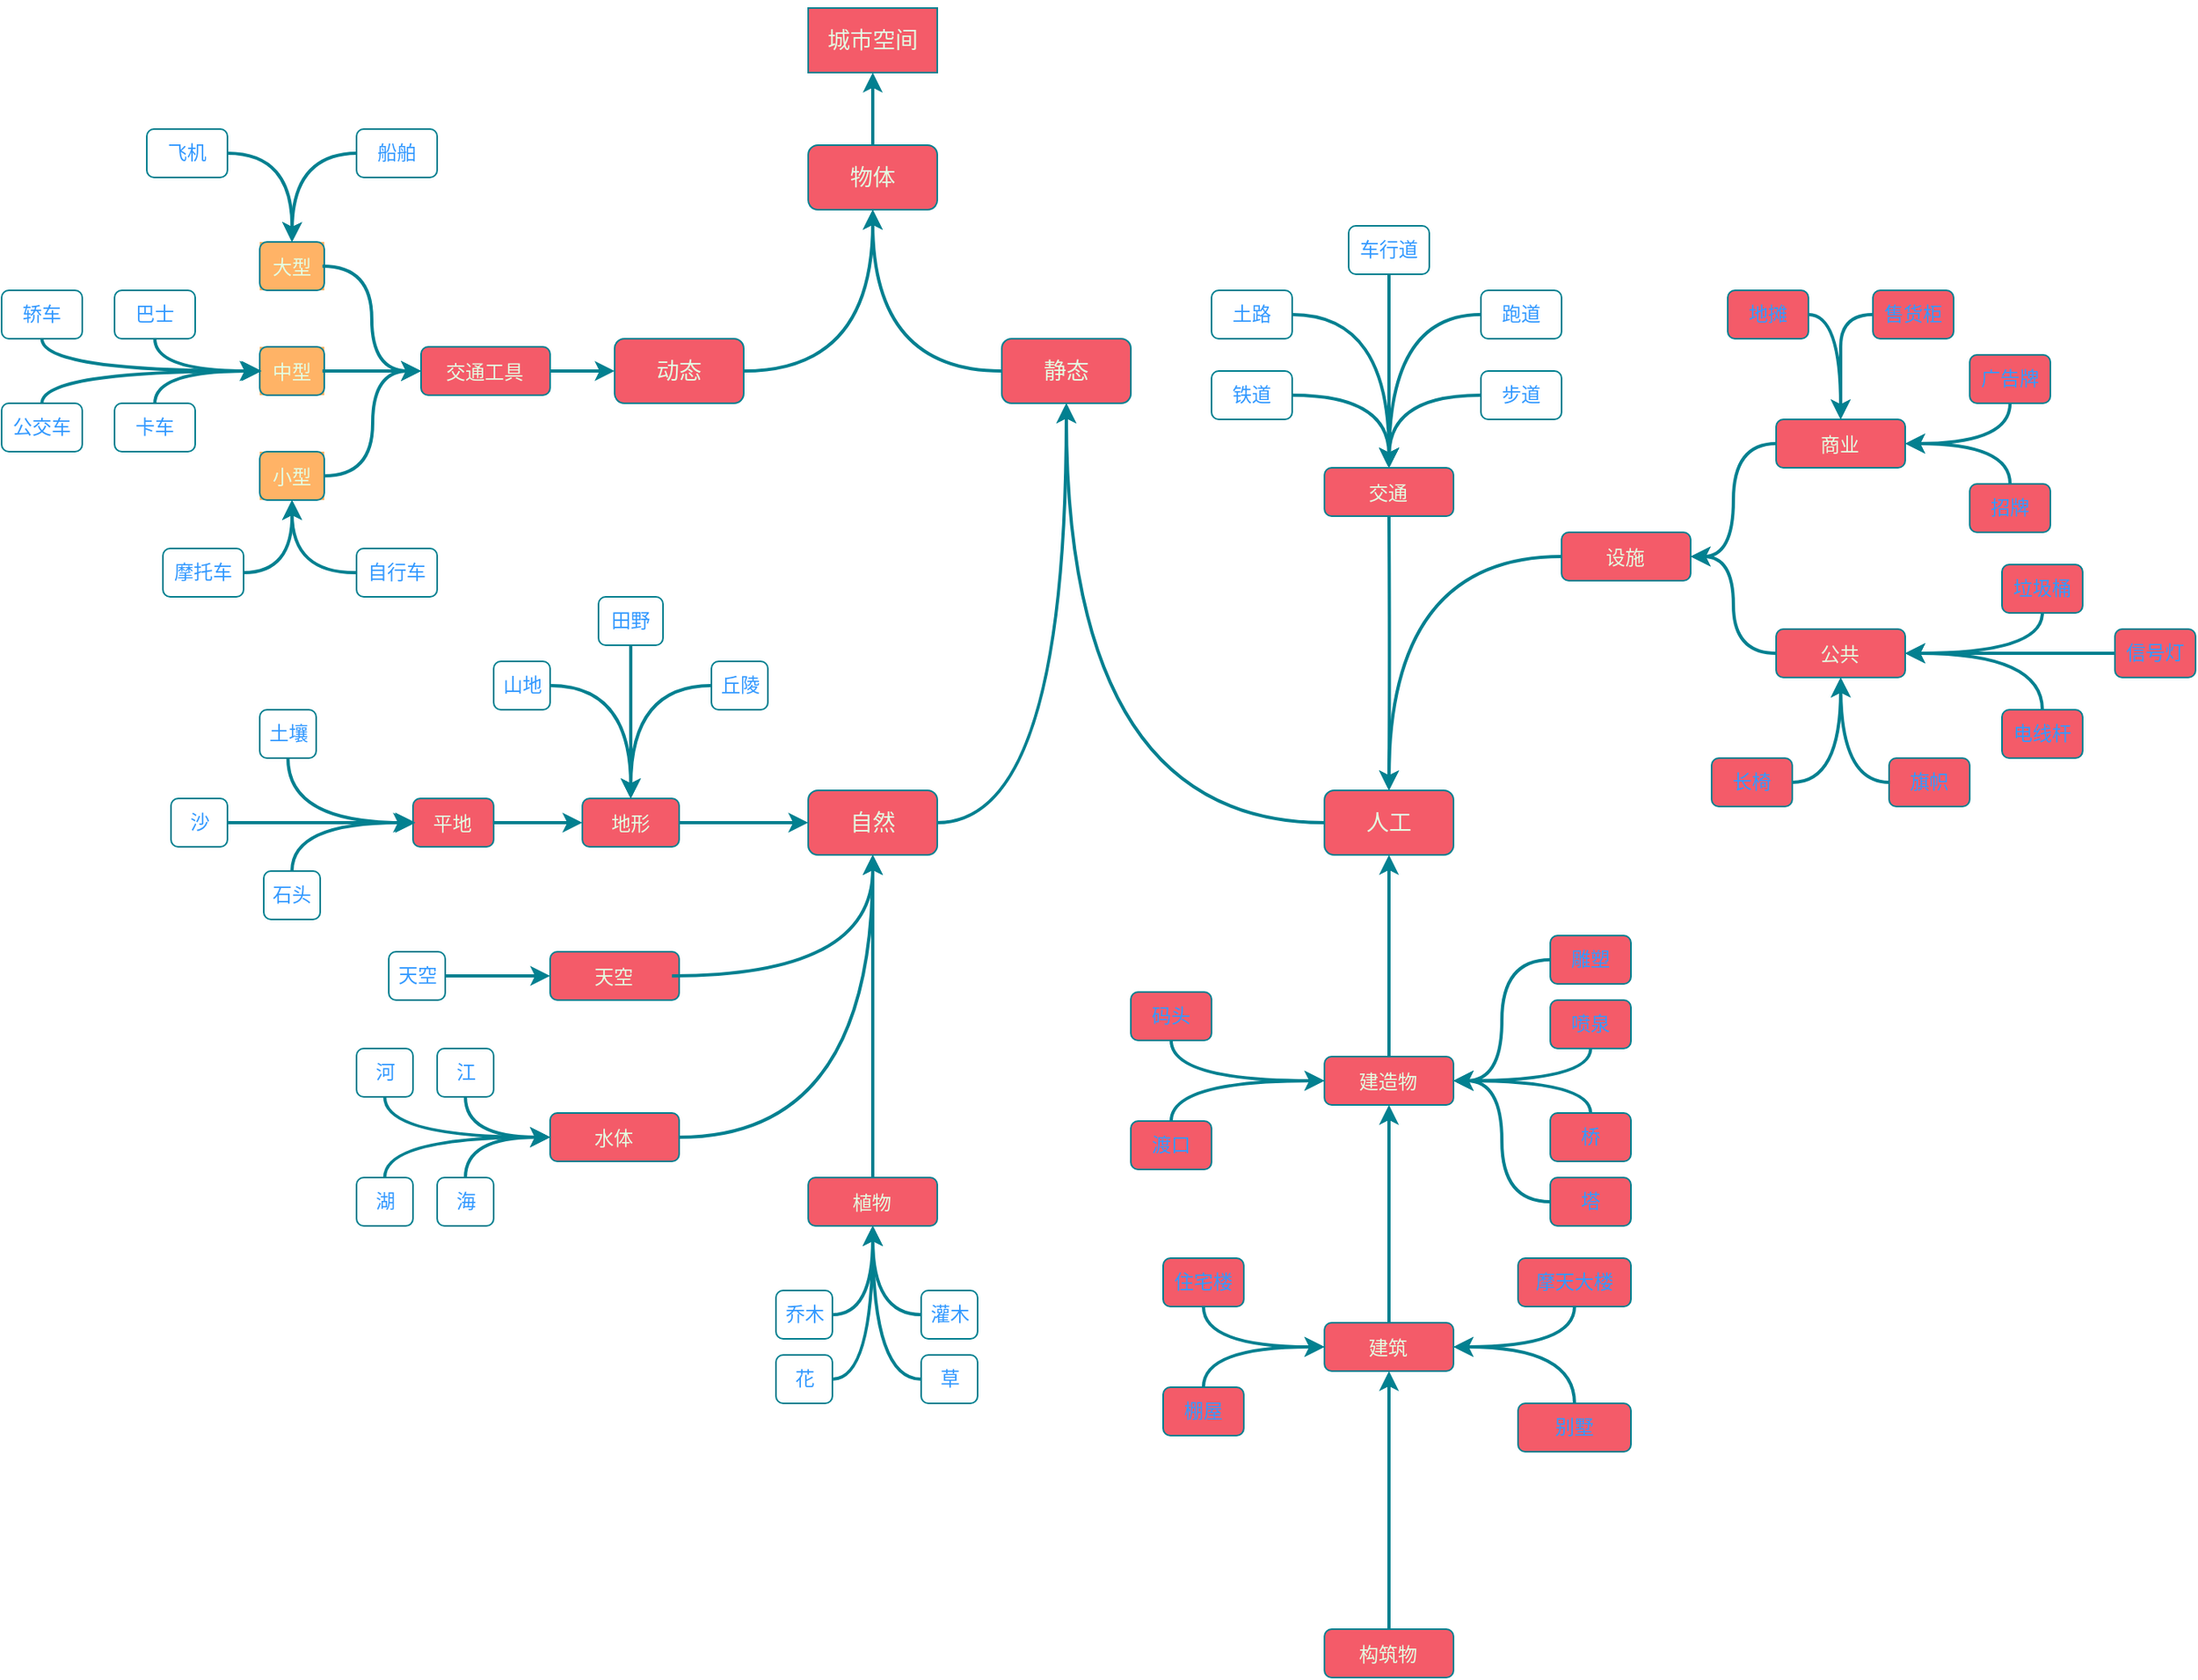 <mxfile version="14.2.7" type="github">
  <diagram id="hjLzeMbraxswB3M8S4vO" name="Page-1">
    <mxGraphModel dx="2575" dy="1320" grid="1" gridSize="10" guides="1" tooltips="1" connect="1" arrows="1" fold="1" page="1" pageScale="1" pageWidth="827" pageHeight="1169" background="#ffffff" math="0" shadow="0">
      <root>
        <mxCell id="0" />
        <mxCell id="1" parent="0" />
        <mxCell id="QH5kVCey-qOMAw6Wp_jd-15" style="edgeStyle=orthogonalEdgeStyle;curved=1;rounded=0;orthogonalLoop=1;jettySize=auto;html=1;exitX=0.5;exitY=0;exitDx=0;exitDy=0;entryX=0.5;entryY=1;entryDx=0;entryDy=0;strokeColor=#028090;fontColor=#E4FDE1;strokeWidth=2;labelBackgroundColor=#114B5F;" edge="1" parent="1" source="QH5kVCey-qOMAw6Wp_jd-1" target="QH5kVCey-qOMAw6Wp_jd-7">
          <mxGeometry relative="1" as="geometry" />
        </mxCell>
        <mxCell id="QH5kVCey-qOMAw6Wp_jd-13" style="edgeStyle=orthogonalEdgeStyle;curved=1;rounded=0;orthogonalLoop=1;jettySize=auto;html=1;exitX=1;exitY=0.5;exitDx=0;exitDy=0;entryX=0.5;entryY=1;entryDx=0;entryDy=0;fontColor=#E4FDE1;strokeColor=#028090;strokeWidth=2;labelBackgroundColor=#114B5F;" edge="1" parent="1" source="QH5kVCey-qOMAw6Wp_jd-31" target="QH5kVCey-qOMAw6Wp_jd-1">
          <mxGeometry relative="1" as="geometry">
            <mxPoint x="310" y="302.5" as="sourcePoint" />
          </mxGeometry>
        </mxCell>
        <mxCell id="QH5kVCey-qOMAw6Wp_jd-14" style="edgeStyle=orthogonalEdgeStyle;curved=1;rounded=0;orthogonalLoop=1;jettySize=auto;html=1;exitX=0;exitY=0.5;exitDx=0;exitDy=0;fontColor=#E4FDE1;strokeColor=#028090;strokeWidth=2;entryX=0.5;entryY=1;entryDx=0;entryDy=0;labelBackgroundColor=#114B5F;" edge="1" parent="1" source="QH5kVCey-qOMAw6Wp_jd-33" target="QH5kVCey-qOMAw6Wp_jd-1">
          <mxGeometry relative="1" as="geometry">
            <mxPoint x="400" y="170" as="targetPoint" />
            <mxPoint x="480" y="305" as="sourcePoint" />
          </mxGeometry>
        </mxCell>
        <mxCell id="QH5kVCey-qOMAw6Wp_jd-26" value="" style="group;fontColor=#E4FDE1;" vertex="1" connectable="0" parent="1">
          <mxGeometry x="350" y="120" width="100" height="50" as="geometry" />
        </mxCell>
        <mxCell id="QH5kVCey-qOMAw6Wp_jd-1" value="" style="rounded=1;whiteSpace=wrap;html=1;fillColor=#F45B69;strokeColor=#028090;fontColor=#E4FDE1;strokeWidth=1;" vertex="1" parent="QH5kVCey-qOMAw6Wp_jd-26">
          <mxGeometry x="10" width="80" height="40" as="geometry" />
        </mxCell>
        <mxCell id="QH5kVCey-qOMAw6Wp_jd-8" value="&lt;font style=&quot;font-size: 14px&quot;&gt;物体&lt;/font&gt;" style="text;html=1;align=center;verticalAlign=middle;whiteSpace=wrap;rounded=0;fontColor=#E4FDE1;aspect=fixed;" vertex="1" parent="QH5kVCey-qOMAw6Wp_jd-26">
          <mxGeometry x="15" y="10" width="70" height="20" as="geometry" />
        </mxCell>
        <mxCell id="QH5kVCey-qOMAw6Wp_jd-27" value="" style="group;fontColor=#E4FDE1;" vertex="1" connectable="0" parent="1">
          <mxGeometry x="350" y="30" width="100" height="50" as="geometry" />
        </mxCell>
        <mxCell id="QH5kVCey-qOMAw6Wp_jd-7" value="" style="rounded=0;whiteSpace=wrap;html=1;strokeWidth=1;fontColor=#E4FDE1;fillColor=#F45B69;strokeColor=#028090;aspect=fixed;shadow=0;glass=0;sketch=0;" vertex="1" parent="QH5kVCey-qOMAw6Wp_jd-27">
          <mxGeometry x="10" y="5" width="80" height="40" as="geometry" />
        </mxCell>
        <mxCell id="QH5kVCey-qOMAw6Wp_jd-6" value="&lt;font style=&quot;font-size: 14px&quot;&gt;城市空间&lt;/font&gt;" style="text;html=1;align=center;verticalAlign=middle;whiteSpace=wrap;rounded=0;fontColor=#E4FDE1;aspect=fixed;" vertex="1" parent="QH5kVCey-qOMAw6Wp_jd-27">
          <mxGeometry x="15" y="15" width="70" height="20" as="geometry" />
        </mxCell>
        <mxCell id="QH5kVCey-qOMAw6Wp_jd-30" value="" style="group;fontColor=#E4FDE1;" vertex="1" connectable="0" parent="1">
          <mxGeometry x="120" y="245" width="80" height="30" as="geometry" />
        </mxCell>
        <mxCell id="QH5kVCey-qOMAw6Wp_jd-28" value="" style="rounded=1;whiteSpace=wrap;html=1;shadow=0;glass=0;sketch=0;strokeWidth=1;fontColor=#E4FDE1;fillColor=#F45B69;strokeColor=#028090;" vertex="1" parent="QH5kVCey-qOMAw6Wp_jd-30">
          <mxGeometry width="80" height="30" as="geometry" />
        </mxCell>
        <mxCell id="QH5kVCey-qOMAw6Wp_jd-29" value="&lt;font style=&quot;font-size: 12px&quot;&gt;交通工具&lt;/font&gt;" style="text;html=1;strokeColor=none;fillColor=none;align=center;verticalAlign=middle;whiteSpace=wrap;rounded=0;shadow=0;glass=0;sketch=0;fontColor=#E4FDE1;fontSize=14;" vertex="1" parent="QH5kVCey-qOMAw6Wp_jd-30">
          <mxGeometry x="4.447" y="5" width="71.111" height="20" as="geometry" />
        </mxCell>
        <mxCell id="QH5kVCey-qOMAw6Wp_jd-38" style="edgeStyle=orthogonalEdgeStyle;curved=1;rounded=0;orthogonalLoop=1;jettySize=auto;html=1;entryX=0;entryY=0.5;entryDx=0;entryDy=0;strokeColor=#028090;strokeWidth=2;fontSize=14;fontColor=#E4FDE1;labelBackgroundColor=#114B5F;" edge="1" parent="1" source="QH5kVCey-qOMAw6Wp_jd-28" target="QH5kVCey-qOMAw6Wp_jd-31">
          <mxGeometry relative="1" as="geometry" />
        </mxCell>
        <mxCell id="QH5kVCey-qOMAw6Wp_jd-41" value="" style="group;fontColor=#E4FDE1;fillColor=#ffffff;" vertex="1" connectable="0" parent="1">
          <mxGeometry x="-50" y="110" width="50" height="30" as="geometry" />
        </mxCell>
        <mxCell id="QH5kVCey-qOMAw6Wp_jd-39" value="" style="rounded=1;whiteSpace=wrap;html=1;shadow=0;glass=0;sketch=0;strokeWidth=1;fontSize=14;fontColor=#E4FDE1;strokeColor=#028090;" vertex="1" parent="QH5kVCey-qOMAw6Wp_jd-41">
          <mxGeometry width="50" height="30" as="geometry" />
        </mxCell>
        <mxCell id="QH5kVCey-qOMAw6Wp_jd-40" value="&lt;font color=&quot;#3399ff&quot; style=&quot;font-size: 12px;&quot;&gt;飞机&lt;/font&gt;" style="text;html=1;strokeColor=none;align=center;verticalAlign=middle;whiteSpace=wrap;rounded=0;shadow=0;glass=0;sketch=0;fontSize=12;fontColor=#E4FDE1;fillColor=#ffffff;" vertex="1" parent="QH5kVCey-qOMAw6Wp_jd-41">
          <mxGeometry x="5" y="5" width="40" height="20" as="geometry" />
        </mxCell>
        <mxCell id="QH5kVCey-qOMAw6Wp_jd-42" value="" style="group;fontColor=#E4FDE1;fillColor=#ffffff;" vertex="1" connectable="0" parent="1">
          <mxGeometry x="80" y="110" width="50" height="30" as="geometry" />
        </mxCell>
        <mxCell id="QH5kVCey-qOMAw6Wp_jd-43" value="" style="rounded=1;whiteSpace=wrap;html=1;shadow=0;glass=0;sketch=0;strokeWidth=1;fontSize=14;fontColor=#E4FDE1;strokeColor=#028090;" vertex="1" parent="QH5kVCey-qOMAw6Wp_jd-42">
          <mxGeometry width="50" height="30" as="geometry" />
        </mxCell>
        <mxCell id="QH5kVCey-qOMAw6Wp_jd-44" value="&lt;font color=&quot;#3399ff&quot; style=&quot;font-size: 12px&quot;&gt;船舶&lt;/font&gt;" style="text;html=1;strokeColor=none;align=center;verticalAlign=middle;whiteSpace=wrap;rounded=0;shadow=0;glass=0;sketch=0;fontSize=12;fontColor=#E4FDE1;fillColor=#ffffff;" vertex="1" parent="QH5kVCey-qOMAw6Wp_jd-42">
          <mxGeometry x="5" y="5" width="40" height="20" as="geometry" />
        </mxCell>
        <mxCell id="QH5kVCey-qOMAw6Wp_jd-45" value="" style="group;fontColor=#E4FDE1;fillColor=#ffffff;" vertex="1" connectable="0" parent="1">
          <mxGeometry x="80" y="370" width="50" height="30" as="geometry" />
        </mxCell>
        <mxCell id="QH5kVCey-qOMAw6Wp_jd-46" value="" style="rounded=1;whiteSpace=wrap;html=1;shadow=0;glass=0;sketch=0;strokeWidth=1;fontSize=14;fontColor=#E4FDE1;strokeColor=#028090;" vertex="1" parent="QH5kVCey-qOMAw6Wp_jd-45">
          <mxGeometry width="50" height="30" as="geometry" />
        </mxCell>
        <mxCell id="QH5kVCey-qOMAw6Wp_jd-47" value="&lt;font color=&quot;#3399ff&quot; style=&quot;font-size: 12px&quot;&gt;自行车&lt;/font&gt;" style="text;html=1;strokeColor=none;align=center;verticalAlign=middle;whiteSpace=wrap;rounded=0;shadow=0;glass=0;sketch=0;fontSize=12;fontColor=#E4FDE1;fillColor=#ffffff;" vertex="1" parent="QH5kVCey-qOMAw6Wp_jd-45">
          <mxGeometry x="5" y="5" width="40" height="20" as="geometry" />
        </mxCell>
        <mxCell id="QH5kVCey-qOMAw6Wp_jd-56" value="" style="group;fontColor=#E4FDE1;fillColor=#ffffff;" vertex="1" connectable="0" parent="1">
          <mxGeometry x="-140" y="210" width="50" height="30" as="geometry" />
        </mxCell>
        <mxCell id="QH5kVCey-qOMAw6Wp_jd-57" value="" style="rounded=1;whiteSpace=wrap;html=1;shadow=0;glass=0;sketch=0;strokeWidth=1;fontSize=14;fontColor=#E4FDE1;strokeColor=#028090;" vertex="1" parent="QH5kVCey-qOMAw6Wp_jd-56">
          <mxGeometry width="50" height="30" as="geometry" />
        </mxCell>
        <mxCell id="QH5kVCey-qOMAw6Wp_jd-58" value="&lt;font color=&quot;#3399ff&quot; style=&quot;font-size: 12px&quot;&gt;轿车&lt;/font&gt;" style="text;html=1;strokeColor=none;align=center;verticalAlign=middle;whiteSpace=wrap;rounded=0;shadow=0;glass=0;sketch=0;fontSize=12;fontColor=#E4FDE1;fillColor=#ffffff;" vertex="1" parent="QH5kVCey-qOMAw6Wp_jd-56">
          <mxGeometry x="5" y="5" width="40" height="20" as="geometry" />
        </mxCell>
        <mxCell id="QH5kVCey-qOMAw6Wp_jd-59" value="" style="group;fontColor=#E4FDE1;fillColor=#ffffff;" vertex="1" connectable="0" parent="1">
          <mxGeometry x="-140" y="280" width="50" height="30" as="geometry" />
        </mxCell>
        <mxCell id="QH5kVCey-qOMAw6Wp_jd-60" value="" style="rounded=1;whiteSpace=wrap;html=1;shadow=0;glass=0;sketch=0;strokeWidth=1;fontSize=14;fontColor=#E4FDE1;strokeColor=#028090;" vertex="1" parent="QH5kVCey-qOMAw6Wp_jd-59">
          <mxGeometry width="50" height="30" as="geometry" />
        </mxCell>
        <mxCell id="QH5kVCey-qOMAw6Wp_jd-61" value="&lt;font color=&quot;#3399ff&quot; style=&quot;font-size: 12px&quot;&gt;公交车&lt;/font&gt;" style="text;html=1;strokeColor=none;align=center;verticalAlign=middle;whiteSpace=wrap;rounded=0;shadow=0;glass=0;sketch=0;fontSize=12;fontColor=#E4FDE1;fillColor=#ffffff;" vertex="1" parent="QH5kVCey-qOMAw6Wp_jd-59">
          <mxGeometry x="5" y="5" width="40" height="20" as="geometry" />
        </mxCell>
        <mxCell id="QH5kVCey-qOMAw6Wp_jd-62" value="" style="group;fontColor=#E4FDE1;fillColor=#ffffff;" vertex="1" connectable="0" parent="1">
          <mxGeometry x="-70" y="210" width="50" height="30" as="geometry" />
        </mxCell>
        <mxCell id="QH5kVCey-qOMAw6Wp_jd-63" value="" style="rounded=1;whiteSpace=wrap;html=1;shadow=0;glass=0;sketch=0;strokeWidth=1;fontSize=14;fontColor=#E4FDE1;strokeColor=#028090;" vertex="1" parent="QH5kVCey-qOMAw6Wp_jd-62">
          <mxGeometry width="50" height="30" as="geometry" />
        </mxCell>
        <mxCell id="QH5kVCey-qOMAw6Wp_jd-64" value="&lt;font color=&quot;#3399ff&quot; style=&quot;font-size: 12px&quot;&gt;巴士&lt;/font&gt;" style="text;html=1;strokeColor=none;align=center;verticalAlign=middle;whiteSpace=wrap;rounded=0;shadow=0;glass=0;sketch=0;fontSize=12;fontColor=#E4FDE1;fillColor=#ffffff;" vertex="1" parent="QH5kVCey-qOMAw6Wp_jd-62">
          <mxGeometry x="5" y="5" width="40" height="20" as="geometry" />
        </mxCell>
        <mxCell id="QH5kVCey-qOMAw6Wp_jd-65" value="" style="group;fontColor=#E4FDE1;fillColor=#ffffff;" vertex="1" connectable="0" parent="1">
          <mxGeometry x="-40" y="370" width="50" height="30" as="geometry" />
        </mxCell>
        <mxCell id="QH5kVCey-qOMAw6Wp_jd-66" value="" style="rounded=1;whiteSpace=wrap;html=1;shadow=0;glass=0;sketch=0;strokeWidth=1;fontSize=14;fontColor=#E4FDE1;strokeColor=#028090;" vertex="1" parent="QH5kVCey-qOMAw6Wp_jd-65">
          <mxGeometry width="50" height="30" as="geometry" />
        </mxCell>
        <mxCell id="QH5kVCey-qOMAw6Wp_jd-67" value="&lt;font color=&quot;#3399ff&quot; style=&quot;font-size: 12px&quot;&gt;摩托车&lt;/font&gt;" style="text;html=1;strokeColor=none;align=center;verticalAlign=middle;whiteSpace=wrap;rounded=0;shadow=0;glass=0;sketch=0;fontSize=12;fontColor=#E4FDE1;fillColor=#ffffff;" vertex="1" parent="QH5kVCey-qOMAw6Wp_jd-65">
          <mxGeometry x="5" y="5" width="40" height="20" as="geometry" />
        </mxCell>
        <mxCell id="QH5kVCey-qOMAw6Wp_jd-68" value="" style="group;fontColor=#E4FDE1;fillColor=#FFB366;" vertex="1" connectable="0" parent="1">
          <mxGeometry x="20" y="180" width="40.01" height="30" as="geometry" />
        </mxCell>
        <mxCell id="QH5kVCey-qOMAw6Wp_jd-69" value="" style="rounded=1;whiteSpace=wrap;html=1;shadow=0;glass=0;sketch=0;strokeWidth=1;fontColor=#E4FDE1;strokeColor=#028090;fillColor=#FFB366;" vertex="1" parent="QH5kVCey-qOMAw6Wp_jd-68">
          <mxGeometry width="40" height="30" as="geometry" />
        </mxCell>
        <mxCell id="QH5kVCey-qOMAw6Wp_jd-70" value="&lt;font style=&quot;font-size: 12px&quot;&gt;大型&lt;/font&gt;" style="text;html=1;strokeColor=none;align=center;verticalAlign=middle;whiteSpace=wrap;rounded=0;shadow=0;glass=0;sketch=0;fontColor=#E4FDE1;fontSize=14;fillColor=#FFB366;" vertex="1" parent="QH5kVCey-qOMAw6Wp_jd-68">
          <mxGeometry x="1.11" y="5" width="37.78" height="20" as="geometry" />
        </mxCell>
        <mxCell id="QH5kVCey-qOMAw6Wp_jd-71" value="" style="group;fontColor=#E4FDE1;fillColor=#FFB366;" vertex="1" connectable="0" parent="1">
          <mxGeometry x="20" y="245" width="40.01" height="30" as="geometry" />
        </mxCell>
        <mxCell id="QH5kVCey-qOMAw6Wp_jd-72" value="" style="rounded=1;whiteSpace=wrap;html=1;shadow=0;glass=0;sketch=0;strokeWidth=1;fontColor=#E4FDE1;strokeColor=#028090;fillColor=#FFB366;" vertex="1" parent="QH5kVCey-qOMAw6Wp_jd-71">
          <mxGeometry width="40" height="30" as="geometry" />
        </mxCell>
        <mxCell id="QH5kVCey-qOMAw6Wp_jd-73" value="&lt;font style=&quot;font-size: 12px&quot;&gt;中型&lt;/font&gt;" style="text;html=1;strokeColor=none;align=center;verticalAlign=middle;whiteSpace=wrap;rounded=0;shadow=0;glass=0;sketch=0;fontColor=#E4FDE1;fontSize=14;fillColor=#FFB366;" vertex="1" parent="QH5kVCey-qOMAw6Wp_jd-71">
          <mxGeometry x="1.11" y="5" width="37.78" height="20" as="geometry" />
        </mxCell>
        <mxCell id="QH5kVCey-qOMAw6Wp_jd-77" value="" style="group;fontColor=#E4FDE1;fillColor=#ffffff;" vertex="1" connectable="0" parent="1">
          <mxGeometry x="-70" y="280" width="50" height="30" as="geometry" />
        </mxCell>
        <mxCell id="QH5kVCey-qOMAw6Wp_jd-78" value="" style="rounded=1;whiteSpace=wrap;html=1;shadow=0;glass=0;sketch=0;strokeWidth=1;fontSize=14;fontColor=#E4FDE1;strokeColor=#028090;" vertex="1" parent="QH5kVCey-qOMAw6Wp_jd-77">
          <mxGeometry width="50" height="30" as="geometry" />
        </mxCell>
        <mxCell id="QH5kVCey-qOMAw6Wp_jd-79" value="&lt;font color=&quot;#3399ff&quot; style=&quot;font-size: 12px&quot;&gt;卡车&lt;/font&gt;" style="text;html=1;strokeColor=none;align=center;verticalAlign=middle;whiteSpace=wrap;rounded=0;shadow=0;glass=0;sketch=0;fontSize=12;fontColor=#E4FDE1;fillColor=#ffffff;" vertex="1" parent="QH5kVCey-qOMAw6Wp_jd-77">
          <mxGeometry x="5" y="5" width="40" height="20" as="geometry" />
        </mxCell>
        <mxCell id="QH5kVCey-qOMAw6Wp_jd-83" value="" style="group;fontColor=#E4FDE1;fillColor=#FFB366;" vertex="1" connectable="0" parent="1">
          <mxGeometry x="20" y="310" width="40.01" height="30" as="geometry" />
        </mxCell>
        <mxCell id="QH5kVCey-qOMAw6Wp_jd-84" value="" style="rounded=1;whiteSpace=wrap;html=1;shadow=0;glass=0;sketch=0;strokeWidth=1;fontColor=#E4FDE1;strokeColor=#028090;fillColor=#FFB366;" vertex="1" parent="QH5kVCey-qOMAw6Wp_jd-83">
          <mxGeometry width="40" height="30" as="geometry" />
        </mxCell>
        <mxCell id="QH5kVCey-qOMAw6Wp_jd-85" value="&lt;font style=&quot;font-size: 12px&quot;&gt;小型&lt;/font&gt;" style="text;html=1;strokeColor=none;align=center;verticalAlign=middle;whiteSpace=wrap;rounded=0;shadow=0;glass=0;sketch=0;fontColor=#E4FDE1;fontSize=14;fillColor=#FFB366;" vertex="1" parent="QH5kVCey-qOMAw6Wp_jd-83">
          <mxGeometry x="1.11" y="5" width="37.78" height="20" as="geometry" />
        </mxCell>
        <mxCell id="QH5kVCey-qOMAw6Wp_jd-86" style="edgeStyle=orthogonalEdgeStyle;curved=1;rounded=0;orthogonalLoop=1;jettySize=auto;html=1;exitX=1;exitY=0.5;exitDx=0;exitDy=0;entryX=0;entryY=0.5;entryDx=0;entryDy=0;strokeColor=#028090;strokeWidth=2;fontSize=12;fontColor=#E4FDE1;labelBackgroundColor=#114B5F;" edge="1" parent="1" source="QH5kVCey-qOMAw6Wp_jd-84" target="QH5kVCey-qOMAw6Wp_jd-28">
          <mxGeometry relative="1" as="geometry" />
        </mxCell>
        <mxCell id="QH5kVCey-qOMAw6Wp_jd-87" style="edgeStyle=orthogonalEdgeStyle;curved=1;rounded=0;orthogonalLoop=1;jettySize=auto;html=1;strokeColor=#028090;strokeWidth=2;fontSize=12;fontColor=#E4FDE1;entryX=0;entryY=0.5;entryDx=0;entryDy=0;labelBackgroundColor=#114B5F;" edge="1" parent="1" source="QH5kVCey-qOMAw6Wp_jd-73" target="QH5kVCey-qOMAw6Wp_jd-28">
          <mxGeometry relative="1" as="geometry">
            <mxPoint x="100" y="260" as="targetPoint" />
          </mxGeometry>
        </mxCell>
        <mxCell id="QH5kVCey-qOMAw6Wp_jd-88" style="edgeStyle=orthogonalEdgeStyle;curved=1;rounded=0;orthogonalLoop=1;jettySize=auto;html=1;entryX=0;entryY=0.5;entryDx=0;entryDy=0;strokeColor=#028090;strokeWidth=2;fontSize=12;fontColor=#E4FDE1;labelBackgroundColor=#114B5F;" edge="1" parent="1" source="QH5kVCey-qOMAw6Wp_jd-70" target="QH5kVCey-qOMAw6Wp_jd-28">
          <mxGeometry relative="1" as="geometry" />
        </mxCell>
        <mxCell id="QH5kVCey-qOMAw6Wp_jd-91" style="edgeStyle=orthogonalEdgeStyle;curved=1;rounded=0;orthogonalLoop=1;jettySize=auto;html=1;exitX=1;exitY=0.5;exitDx=0;exitDy=0;strokeColor=#028090;strokeWidth=2;fontSize=12;fontColor=#E4FDE1;labelBackgroundColor=#114B5F;" edge="1" parent="1" source="QH5kVCey-qOMAw6Wp_jd-66">
          <mxGeometry relative="1" as="geometry">
            <mxPoint x="40" y="340" as="targetPoint" />
          </mxGeometry>
        </mxCell>
        <mxCell id="QH5kVCey-qOMAw6Wp_jd-92" style="edgeStyle=orthogonalEdgeStyle;curved=1;rounded=0;orthogonalLoop=1;jettySize=auto;html=1;entryX=0.5;entryY=1;entryDx=0;entryDy=0;strokeColor=#028090;strokeWidth=2;fontSize=12;fontColor=#E4FDE1;labelBackgroundColor=#114B5F;" edge="1" parent="1" target="QH5kVCey-qOMAw6Wp_jd-84">
          <mxGeometry relative="1" as="geometry">
            <mxPoint x="80" y="385" as="sourcePoint" />
          </mxGeometry>
        </mxCell>
        <mxCell id="QH5kVCey-qOMAw6Wp_jd-95" style="edgeStyle=orthogonalEdgeStyle;curved=1;rounded=0;orthogonalLoop=1;jettySize=auto;html=1;strokeColor=#028090;strokeWidth=2;fontSize=12;fontColor=#E4FDE1;labelBackgroundColor=#114B5F;" edge="1" parent="1">
          <mxGeometry relative="1" as="geometry">
            <mxPoint x="40" y="180" as="targetPoint" />
            <mxPoint x="80" y="125" as="sourcePoint" />
          </mxGeometry>
        </mxCell>
        <mxCell id="QH5kVCey-qOMAw6Wp_jd-96" style="edgeStyle=orthogonalEdgeStyle;curved=1;rounded=0;orthogonalLoop=1;jettySize=auto;html=1;strokeColor=#028090;strokeWidth=2;fontSize=12;fontColor=#E4FDE1;labelBackgroundColor=#114B5F;" edge="1" parent="1" source="QH5kVCey-qOMAw6Wp_jd-39">
          <mxGeometry relative="1" as="geometry">
            <mxPoint x="40" y="180" as="targetPoint" />
          </mxGeometry>
        </mxCell>
        <mxCell id="QH5kVCey-qOMAw6Wp_jd-99" style="edgeStyle=orthogonalEdgeStyle;curved=1;rounded=0;orthogonalLoop=1;jettySize=auto;html=1;entryX=0;entryY=0.5;entryDx=0;entryDy=0;strokeColor=#028090;strokeWidth=2;fontSize=12;fontColor=#E4FDE1;exitX=0.5;exitY=0;exitDx=0;exitDy=0;labelBackgroundColor=#114B5F;" edge="1" parent="1" source="QH5kVCey-qOMAw6Wp_jd-78" target="QH5kVCey-qOMAw6Wp_jd-72">
          <mxGeometry relative="1" as="geometry" />
        </mxCell>
        <mxCell id="QH5kVCey-qOMAw6Wp_jd-100" style="edgeStyle=orthogonalEdgeStyle;curved=1;rounded=0;orthogonalLoop=1;jettySize=auto;html=1;entryX=0;entryY=0.5;entryDx=0;entryDy=0;strokeColor=#028090;strokeWidth=2;fontSize=12;fontColor=#E4FDE1;exitX=0.5;exitY=0;exitDx=0;exitDy=0;labelBackgroundColor=#114B5F;" edge="1" parent="1" source="QH5kVCey-qOMAw6Wp_jd-60" target="QH5kVCey-qOMAw6Wp_jd-73">
          <mxGeometry relative="1" as="geometry" />
        </mxCell>
        <mxCell id="QH5kVCey-qOMAw6Wp_jd-101" style="edgeStyle=orthogonalEdgeStyle;curved=1;rounded=0;orthogonalLoop=1;jettySize=auto;html=1;entryX=0;entryY=0.5;entryDx=0;entryDy=0;strokeColor=#028090;strokeWidth=2;fontSize=12;fontColor=#E4FDE1;exitX=0.5;exitY=1;exitDx=0;exitDy=0;labelBackgroundColor=#114B5F;" edge="1" parent="1" source="QH5kVCey-qOMAw6Wp_jd-57" target="QH5kVCey-qOMAw6Wp_jd-72">
          <mxGeometry relative="1" as="geometry" />
        </mxCell>
        <mxCell id="QH5kVCey-qOMAw6Wp_jd-102" style="edgeStyle=orthogonalEdgeStyle;curved=1;rounded=0;orthogonalLoop=1;jettySize=auto;html=1;entryX=0;entryY=0.5;entryDx=0;entryDy=0;strokeColor=#028090;strokeWidth=2;fontSize=12;fontColor=#E4FDE1;exitX=0.5;exitY=1;exitDx=0;exitDy=0;labelBackgroundColor=#114B5F;" edge="1" parent="1" source="QH5kVCey-qOMAw6Wp_jd-63" target="QH5kVCey-qOMAw6Wp_jd-73">
          <mxGeometry relative="1" as="geometry" />
        </mxCell>
        <mxCell id="QH5kVCey-qOMAw6Wp_jd-107" style="edgeStyle=orthogonalEdgeStyle;curved=1;rounded=0;orthogonalLoop=1;jettySize=auto;html=1;entryX=0.5;entryY=1;entryDx=0;entryDy=0;strokeColor=#028090;strokeWidth=2;fontSize=12;fontColor=#E4FDE1;exitX=1;exitY=0.5;exitDx=0;exitDy=0;labelBackgroundColor=#114B5F;" edge="1" parent="1" source="QH5kVCey-qOMAw6Wp_jd-103" target="QH5kVCey-qOMAw6Wp_jd-33">
          <mxGeometry relative="1" as="geometry">
            <mxPoint x="430" y="480" as="sourcePoint" />
          </mxGeometry>
        </mxCell>
        <mxCell id="QH5kVCey-qOMAw6Wp_jd-111" value="" style="group;fontColor=#E4FDE1;" vertex="1" connectable="0" parent="1">
          <mxGeometry x="680" y="520" width="80" height="40" as="geometry" />
        </mxCell>
        <mxCell id="QH5kVCey-qOMAw6Wp_jd-105" value="" style="rounded=1;whiteSpace=wrap;html=1;fillColor=#F45B69;strokeColor=#028090;fontColor=#E4FDE1;strokeWidth=1;" vertex="1" parent="QH5kVCey-qOMAw6Wp_jd-111">
          <mxGeometry width="80" height="40" as="geometry" />
        </mxCell>
        <mxCell id="QH5kVCey-qOMAw6Wp_jd-106" value="&lt;font style=&quot;font-size: 14px&quot;&gt;人工&lt;/font&gt;" style="text;html=1;align=center;verticalAlign=middle;whiteSpace=wrap;rounded=0;fontColor=#E4FDE1;aspect=fixed;" vertex="1" parent="QH5kVCey-qOMAw6Wp_jd-111">
          <mxGeometry x="5" y="10" width="70" height="20" as="geometry" />
        </mxCell>
        <mxCell id="QH5kVCey-qOMAw6Wp_jd-112" style="edgeStyle=orthogonalEdgeStyle;curved=1;rounded=0;orthogonalLoop=1;jettySize=auto;html=1;entryX=0.5;entryY=1;entryDx=0;entryDy=0;strokeColor=#028090;strokeWidth=2;fontSize=12;fontColor=#E4FDE1;labelBackgroundColor=#114B5F;" edge="1" parent="1" source="QH5kVCey-qOMAw6Wp_jd-105" target="QH5kVCey-qOMAw6Wp_jd-33">
          <mxGeometry relative="1" as="geometry" />
        </mxCell>
        <mxCell id="QH5kVCey-qOMAw6Wp_jd-113" value="" style="group;fontColor=#E4FDE1;" vertex="1" connectable="0" parent="1">
          <mxGeometry x="360" y="520" width="80" height="40" as="geometry" />
        </mxCell>
        <mxCell id="QH5kVCey-qOMAw6Wp_jd-103" value="" style="rounded=1;whiteSpace=wrap;html=1;fillColor=#F45B69;strokeColor=#028090;fontColor=#E4FDE1;strokeWidth=1;" vertex="1" parent="QH5kVCey-qOMAw6Wp_jd-113">
          <mxGeometry width="80" height="40" as="geometry" />
        </mxCell>
        <mxCell id="QH5kVCey-qOMAw6Wp_jd-104" value="&lt;font style=&quot;font-size: 14px&quot;&gt;自然&lt;/font&gt;" style="text;html=1;align=center;verticalAlign=middle;whiteSpace=wrap;rounded=0;fontColor=#E4FDE1;aspect=fixed;" vertex="1" parent="QH5kVCey-qOMAw6Wp_jd-113">
          <mxGeometry x="5" y="10" width="70" height="20" as="geometry" />
        </mxCell>
        <mxCell id="QH5kVCey-qOMAw6Wp_jd-114" value="" style="group;fontColor=#E4FDE1;" vertex="1" connectable="0" parent="1">
          <mxGeometry x="220" y="525" width="60" height="30" as="geometry" />
        </mxCell>
        <mxCell id="QH5kVCey-qOMAw6Wp_jd-115" value="" style="rounded=1;whiteSpace=wrap;html=1;shadow=0;glass=0;sketch=0;strokeWidth=1;fontColor=#E4FDE1;fillColor=#F45B69;strokeColor=#028090;" vertex="1" parent="QH5kVCey-qOMAw6Wp_jd-114">
          <mxGeometry width="60" height="30" as="geometry" />
        </mxCell>
        <mxCell id="QH5kVCey-qOMAw6Wp_jd-116" value="&lt;span style=&quot;font-size: 12px&quot;&gt;地形&lt;/span&gt;" style="text;html=1;strokeColor=none;fillColor=none;align=center;verticalAlign=middle;whiteSpace=wrap;rounded=0;shadow=0;glass=0;sketch=0;fontColor=#E4FDE1;fontSize=14;" vertex="1" parent="QH5kVCey-qOMAw6Wp_jd-114">
          <mxGeometry y="5" width="60" height="20" as="geometry" />
        </mxCell>
        <mxCell id="QH5kVCey-qOMAw6Wp_jd-117" value="" style="group;fontColor=#E4FDE1;" vertex="1" connectable="0" parent="1">
          <mxGeometry x="200" y="720" width="80" height="30" as="geometry" />
        </mxCell>
        <mxCell id="QH5kVCey-qOMAw6Wp_jd-118" value="" style="rounded=1;whiteSpace=wrap;html=1;shadow=0;glass=0;sketch=0;strokeWidth=1;fontColor=#E4FDE1;fillColor=#F45B69;strokeColor=#028090;" vertex="1" parent="QH5kVCey-qOMAw6Wp_jd-117">
          <mxGeometry width="80" height="30" as="geometry" />
        </mxCell>
        <mxCell id="QH5kVCey-qOMAw6Wp_jd-119" value="&lt;font style=&quot;font-size: 12px&quot;&gt;水体&lt;/font&gt;" style="text;html=1;strokeColor=none;fillColor=none;align=center;verticalAlign=middle;whiteSpace=wrap;rounded=0;shadow=0;glass=0;sketch=0;fontColor=#E4FDE1;fontSize=14;" vertex="1" parent="QH5kVCey-qOMAw6Wp_jd-117">
          <mxGeometry x="4.447" y="5" width="71.111" height="20" as="geometry" />
        </mxCell>
        <mxCell id="QH5kVCey-qOMAw6Wp_jd-120" value="" style="group;fontColor=#E4FDE1;" vertex="1" connectable="0" parent="1">
          <mxGeometry x="200.01" y="620" width="80" height="30" as="geometry" />
        </mxCell>
        <mxCell id="QH5kVCey-qOMAw6Wp_jd-121" value="" style="rounded=1;whiteSpace=wrap;html=1;shadow=0;glass=0;sketch=0;strokeWidth=1;fontColor=#E4FDE1;fillColor=#F45B69;strokeColor=#028090;" vertex="1" parent="QH5kVCey-qOMAw6Wp_jd-120">
          <mxGeometry width="80" height="30" as="geometry" />
        </mxCell>
        <mxCell id="QH5kVCey-qOMAw6Wp_jd-122" value="&lt;font style=&quot;font-size: 12px&quot;&gt;天空&lt;/font&gt;" style="text;html=1;strokeColor=none;fillColor=none;align=center;verticalAlign=middle;whiteSpace=wrap;rounded=0;shadow=0;glass=0;sketch=0;fontColor=#E4FDE1;fontSize=14;" vertex="1" parent="QH5kVCey-qOMAw6Wp_jd-120">
          <mxGeometry x="4.447" y="5" width="71.111" height="20" as="geometry" />
        </mxCell>
        <mxCell id="QH5kVCey-qOMAw6Wp_jd-123" value="" style="group;fontColor=#E4FDE1;" vertex="1" connectable="0" parent="1">
          <mxGeometry x="360.01" y="760" width="80" height="30" as="geometry" />
        </mxCell>
        <mxCell id="QH5kVCey-qOMAw6Wp_jd-124" value="" style="rounded=1;whiteSpace=wrap;html=1;shadow=0;glass=0;sketch=0;strokeWidth=1;fontColor=#E4FDE1;fillColor=#F45B69;strokeColor=#028090;" vertex="1" parent="QH5kVCey-qOMAw6Wp_jd-123">
          <mxGeometry width="80" height="30" as="geometry" />
        </mxCell>
        <mxCell id="QH5kVCey-qOMAw6Wp_jd-125" value="&lt;font style=&quot;font-size: 12px&quot;&gt;植物&lt;/font&gt;" style="text;html=1;strokeColor=none;fillColor=none;align=center;verticalAlign=middle;whiteSpace=wrap;rounded=0;shadow=0;glass=0;sketch=0;fontColor=#E4FDE1;fontSize=14;" vertex="1" parent="QH5kVCey-qOMAw6Wp_jd-123">
          <mxGeometry x="4.447" y="5" width="71.111" height="20" as="geometry" />
        </mxCell>
        <mxCell id="QH5kVCey-qOMAw6Wp_jd-227" style="edgeStyle=orthogonalEdgeStyle;curved=1;rounded=0;orthogonalLoop=1;jettySize=auto;html=1;entryX=0.5;entryY=1;entryDx=0;entryDy=0;strokeColor=#028090;strokeWidth=2;fontSize=12;fontColor=#E4FDE1;labelBackgroundColor=#114B5F;" edge="1" parent="QH5kVCey-qOMAw6Wp_jd-123" target="QH5kVCey-qOMAw6Wp_jd-124">
          <mxGeometry relative="1" as="geometry">
            <mxPoint x="39.99" y="30" as="sourcePoint" />
          </mxGeometry>
        </mxCell>
        <mxCell id="QH5kVCey-qOMAw6Wp_jd-129" value="" style="group;fontColor=#E4FDE1;" vertex="1" connectable="0" parent="1">
          <mxGeometry x="115" y="525" width="50.01" height="30" as="geometry" />
        </mxCell>
        <mxCell id="QH5kVCey-qOMAw6Wp_jd-130" value="" style="rounded=1;whiteSpace=wrap;html=1;shadow=0;glass=0;sketch=0;strokeWidth=1;fontColor=#E4FDE1;fillColor=#F45B69;strokeColor=#028090;" vertex="1" parent="QH5kVCey-qOMAw6Wp_jd-129">
          <mxGeometry width="49.998" height="30" as="geometry" />
        </mxCell>
        <mxCell id="QH5kVCey-qOMAw6Wp_jd-131" value="&lt;font style=&quot;font-size: 12px&quot;&gt;平地&lt;br&gt;&lt;/font&gt;" style="text;html=1;strokeColor=none;fillColor=none;align=center;verticalAlign=middle;whiteSpace=wrap;rounded=0;shadow=0;glass=0;sketch=0;fontColor=#E4FDE1;fontSize=14;" vertex="1" parent="QH5kVCey-qOMAw6Wp_jd-129">
          <mxGeometry x="1.387" y="5" width="47.223" height="20" as="geometry" />
        </mxCell>
        <mxCell id="QH5kVCey-qOMAw6Wp_jd-137" style="edgeStyle=orthogonalEdgeStyle;curved=1;rounded=0;orthogonalLoop=1;jettySize=auto;html=1;entryX=0;entryY=0.5;entryDx=0;entryDy=0;strokeColor=#028090;strokeWidth=2;fontSize=12;fontColor=#E4FDE1;labelBackgroundColor=#114B5F;" edge="1" parent="1" source="QH5kVCey-qOMAw6Wp_jd-115" target="QH5kVCey-qOMAw6Wp_jd-103">
          <mxGeometry relative="1" as="geometry" />
        </mxCell>
        <mxCell id="QH5kVCey-qOMAw6Wp_jd-138" value="" style="group;fontColor=#E4FDE1;fillColor=#ffffff;" vertex="1" connectable="0" parent="1">
          <mxGeometry x="-35" y="525" width="35" height="30" as="geometry" />
        </mxCell>
        <mxCell id="QH5kVCey-qOMAw6Wp_jd-139" value="" style="rounded=1;whiteSpace=wrap;html=1;shadow=0;glass=0;sketch=0;strokeWidth=1;fontSize=14;fontColor=#E4FDE1;strokeColor=#028090;" vertex="1" parent="QH5kVCey-qOMAw6Wp_jd-138">
          <mxGeometry width="35" height="30" as="geometry" />
        </mxCell>
        <mxCell id="QH5kVCey-qOMAw6Wp_jd-140" value="&lt;font color=&quot;#3399ff&quot; style=&quot;font-size: 12px&quot;&gt;沙&lt;/font&gt;" style="text;html=1;strokeColor=none;align=center;verticalAlign=middle;whiteSpace=wrap;rounded=0;shadow=0;glass=0;sketch=0;fontSize=12;fontColor=#E4FDE1;fillColor=#ffffff;" vertex="1" parent="QH5kVCey-qOMAw6Wp_jd-138">
          <mxGeometry x="3.5" y="5" width="28" height="20" as="geometry" />
        </mxCell>
        <mxCell id="QH5kVCey-qOMAw6Wp_jd-141" value="" style="group;fontColor=#E4FDE1;" vertex="1" connectable="0" parent="1">
          <mxGeometry x="480" y="240" width="80" height="40" as="geometry" />
        </mxCell>
        <mxCell id="QH5kVCey-qOMAw6Wp_jd-33" value="" style="rounded=1;whiteSpace=wrap;html=1;fillColor=#F45B69;strokeColor=#028090;fontColor=#E4FDE1;strokeWidth=1;" vertex="1" parent="QH5kVCey-qOMAw6Wp_jd-141">
          <mxGeometry width="80" height="40" as="geometry" />
        </mxCell>
        <mxCell id="QH5kVCey-qOMAw6Wp_jd-34" value="&lt;font style=&quot;font-size: 14px&quot;&gt;静态&lt;/font&gt;" style="text;html=1;align=center;verticalAlign=middle;whiteSpace=wrap;rounded=0;fontColor=#E4FDE1;aspect=fixed;" vertex="1" parent="QH5kVCey-qOMAw6Wp_jd-141">
          <mxGeometry x="5" y="10" width="70" height="20" as="geometry" />
        </mxCell>
        <mxCell id="QH5kVCey-qOMAw6Wp_jd-142" value="" style="group;fontColor=#E4FDE1;" vertex="1" connectable="0" parent="1">
          <mxGeometry x="240" y="240" width="80" height="40" as="geometry" />
        </mxCell>
        <mxCell id="QH5kVCey-qOMAw6Wp_jd-31" value="" style="rounded=1;whiteSpace=wrap;html=1;fillColor=#F45B69;strokeColor=#028090;fontColor=#E4FDE1;strokeWidth=1;" vertex="1" parent="QH5kVCey-qOMAw6Wp_jd-142">
          <mxGeometry width="80" height="40" as="geometry" />
        </mxCell>
        <mxCell id="QH5kVCey-qOMAw6Wp_jd-32" value="&lt;font style=&quot;font-size: 14px&quot;&gt;动态&lt;/font&gt;" style="text;html=1;align=center;verticalAlign=middle;whiteSpace=wrap;rounded=0;fontColor=#E4FDE1;aspect=fixed;" vertex="1" parent="QH5kVCey-qOMAw6Wp_jd-142">
          <mxGeometry x="5" y="10" width="70" height="20" as="geometry" />
        </mxCell>
        <mxCell id="QH5kVCey-qOMAw6Wp_jd-144" value="" style="group;fontColor=#E4FDE1;fillColor=#ffffff;" vertex="1" connectable="0" parent="1">
          <mxGeometry x="20" y="470" width="35" height="30" as="geometry" />
        </mxCell>
        <mxCell id="QH5kVCey-qOMAw6Wp_jd-145" value="" style="rounded=1;whiteSpace=wrap;html=1;shadow=0;glass=0;sketch=0;strokeWidth=1;fontSize=14;fontColor=#E4FDE1;strokeColor=#028090;" vertex="1" parent="QH5kVCey-qOMAw6Wp_jd-144">
          <mxGeometry width="35" height="30" as="geometry" />
        </mxCell>
        <mxCell id="QH5kVCey-qOMAw6Wp_jd-146" value="&lt;font color=&quot;#3399ff&quot; style=&quot;font-size: 12px&quot;&gt;土壤&lt;/font&gt;" style="text;html=1;strokeColor=none;align=center;verticalAlign=middle;whiteSpace=wrap;rounded=0;shadow=0;glass=0;sketch=0;fontSize=12;fontColor=#E4FDE1;fillColor=#ffffff;" vertex="1" parent="QH5kVCey-qOMAw6Wp_jd-144">
          <mxGeometry x="3.5" y="5" width="28" height="20" as="geometry" />
        </mxCell>
        <mxCell id="QH5kVCey-qOMAw6Wp_jd-154" style="edgeStyle=orthogonalEdgeStyle;curved=1;rounded=0;orthogonalLoop=1;jettySize=auto;html=1;entryX=0;entryY=0.5;entryDx=0;entryDy=0;strokeColor=#028090;strokeWidth=2;fontSize=12;fontColor=#E4FDE1;labelBackgroundColor=#114B5F;" edge="1" parent="1" source="QH5kVCey-qOMAw6Wp_jd-130" target="QH5kVCey-qOMAw6Wp_jd-115">
          <mxGeometry relative="1" as="geometry" />
        </mxCell>
        <mxCell id="QH5kVCey-qOMAw6Wp_jd-158" value="" style="group;fontColor=#E4FDE1;fillColor=#ffffff;" vertex="1" connectable="0" parent="1">
          <mxGeometry x="22.5" y="570" width="35" height="30" as="geometry" />
        </mxCell>
        <mxCell id="QH5kVCey-qOMAw6Wp_jd-159" value="" style="rounded=1;whiteSpace=wrap;html=1;shadow=0;glass=0;sketch=0;strokeWidth=1;fontSize=14;fontColor=#E4FDE1;strokeColor=#028090;" vertex="1" parent="QH5kVCey-qOMAw6Wp_jd-158">
          <mxGeometry width="35" height="30" as="geometry" />
        </mxCell>
        <mxCell id="QH5kVCey-qOMAw6Wp_jd-160" value="&lt;font color=&quot;#3399ff&quot; style=&quot;font-size: 12px&quot;&gt;石头&lt;/font&gt;" style="text;html=1;strokeColor=none;align=center;verticalAlign=middle;whiteSpace=wrap;rounded=0;shadow=0;glass=0;sketch=0;fontSize=12;fontColor=#E4FDE1;fillColor=#ffffff;" vertex="1" parent="QH5kVCey-qOMAw6Wp_jd-158">
          <mxGeometry x="3.5" y="5" width="28" height="20" as="geometry" />
        </mxCell>
        <mxCell id="QH5kVCey-qOMAw6Wp_jd-161" style="edgeStyle=orthogonalEdgeStyle;curved=1;rounded=0;orthogonalLoop=1;jettySize=auto;html=1;entryX=0.5;entryY=1;entryDx=0;entryDy=0;strokeColor=#028090;strokeWidth=2;fontSize=12;fontColor=#E4FDE1;labelBackgroundColor=#114B5F;" edge="1" parent="1" source="QH5kVCey-qOMAw6Wp_jd-118" target="QH5kVCey-qOMAw6Wp_jd-103">
          <mxGeometry relative="1" as="geometry" />
        </mxCell>
        <mxCell id="QH5kVCey-qOMAw6Wp_jd-162" style="edgeStyle=orthogonalEdgeStyle;curved=1;rounded=0;orthogonalLoop=1;jettySize=auto;html=1;strokeColor=#028090;strokeWidth=2;fontSize=12;fontColor=#E4FDE1;labelBackgroundColor=#114B5F;" edge="1" parent="1" source="QH5kVCey-qOMAw6Wp_jd-124">
          <mxGeometry relative="1" as="geometry">
            <mxPoint x="400" y="560" as="targetPoint" />
          </mxGeometry>
        </mxCell>
        <mxCell id="QH5kVCey-qOMAw6Wp_jd-163" style="edgeStyle=orthogonalEdgeStyle;curved=1;rounded=0;orthogonalLoop=1;jettySize=auto;html=1;strokeColor=#028090;strokeWidth=2;fontSize=12;fontColor=#E4FDE1;labelBackgroundColor=#114B5F;" edge="1" parent="1" source="QH5kVCey-qOMAw6Wp_jd-122">
          <mxGeometry relative="1" as="geometry">
            <mxPoint x="400" y="560" as="targetPoint" />
          </mxGeometry>
        </mxCell>
        <mxCell id="QH5kVCey-qOMAw6Wp_jd-164" value="" style="group;fontColor=#E4FDE1;fillColor=#ffffff;" vertex="1" connectable="0" parent="1">
          <mxGeometry x="165.01" y="440" width="35" height="30" as="geometry" />
        </mxCell>
        <mxCell id="QH5kVCey-qOMAw6Wp_jd-165" value="" style="rounded=1;whiteSpace=wrap;html=1;shadow=0;glass=0;sketch=0;strokeWidth=1;fontSize=14;fontColor=#E4FDE1;strokeColor=#028090;" vertex="1" parent="QH5kVCey-qOMAw6Wp_jd-164">
          <mxGeometry width="35" height="30" as="geometry" />
        </mxCell>
        <mxCell id="QH5kVCey-qOMAw6Wp_jd-166" value="&lt;font color=&quot;#3399ff&quot; style=&quot;font-size: 12px&quot;&gt;山地&lt;/font&gt;" style="text;html=1;strokeColor=none;align=center;verticalAlign=middle;whiteSpace=wrap;rounded=0;shadow=0;glass=0;sketch=0;fontSize=12;fontColor=#E4FDE1;fillColor=#ffffff;" vertex="1" parent="QH5kVCey-qOMAw6Wp_jd-164">
          <mxGeometry x="3.5" y="5" width="28" height="20" as="geometry" />
        </mxCell>
        <mxCell id="QH5kVCey-qOMAw6Wp_jd-167" value="" style="group;fontColor=#E4FDE1;fillColor=#ffffff;" vertex="1" connectable="0" parent="1">
          <mxGeometry x="230" y="400" width="40" height="30" as="geometry" />
        </mxCell>
        <mxCell id="QH5kVCey-qOMAw6Wp_jd-168" value="" style="rounded=1;whiteSpace=wrap;html=1;shadow=0;glass=0;sketch=0;strokeWidth=1;fontSize=14;fontColor=#E4FDE1;strokeColor=#028090;" vertex="1" parent="QH5kVCey-qOMAw6Wp_jd-167">
          <mxGeometry width="40" height="30" as="geometry" />
        </mxCell>
        <mxCell id="QH5kVCey-qOMAw6Wp_jd-169" value="&lt;font color=&quot;#3399ff&quot; style=&quot;font-size: 12px&quot;&gt;田野&lt;/font&gt;" style="text;html=1;strokeColor=none;align=center;verticalAlign=middle;whiteSpace=wrap;rounded=0;shadow=0;glass=0;sketch=0;fontSize=12;fontColor=#E4FDE1;fillColor=#ffffff;" vertex="1" parent="QH5kVCey-qOMAw6Wp_jd-167">
          <mxGeometry x="4" y="5" width="32" height="20" as="geometry" />
        </mxCell>
        <mxCell id="QH5kVCey-qOMAw6Wp_jd-170" value="" style="group;fontColor=#E4FDE1;fillColor=#ffffff;" vertex="1" connectable="0" parent="1">
          <mxGeometry x="300" y="440" width="35" height="30" as="geometry" />
        </mxCell>
        <mxCell id="QH5kVCey-qOMAw6Wp_jd-171" value="" style="rounded=1;whiteSpace=wrap;html=1;shadow=0;glass=0;sketch=0;strokeWidth=1;fontSize=14;fontColor=#E4FDE1;strokeColor=#028090;" vertex="1" parent="QH5kVCey-qOMAw6Wp_jd-170">
          <mxGeometry width="35" height="30" as="geometry" />
        </mxCell>
        <mxCell id="QH5kVCey-qOMAw6Wp_jd-172" value="&lt;font color=&quot;#3399ff&quot; style=&quot;font-size: 12px&quot;&gt;丘陵&lt;/font&gt;" style="text;html=1;strokeColor=none;align=center;verticalAlign=middle;whiteSpace=wrap;rounded=0;shadow=0;glass=0;sketch=0;fontSize=12;fontColor=#E4FDE1;fillColor=#ffffff;" vertex="1" parent="QH5kVCey-qOMAw6Wp_jd-170">
          <mxGeometry x="3.5" y="5" width="28" height="20" as="geometry" />
        </mxCell>
        <mxCell id="QH5kVCey-qOMAw6Wp_jd-173" style="edgeStyle=orthogonalEdgeStyle;curved=1;rounded=0;orthogonalLoop=1;jettySize=auto;html=1;entryX=0.5;entryY=0;entryDx=0;entryDy=0;strokeColor=#028090;strokeWidth=2;fontSize=12;fontColor=#E4FDE1;labelBackgroundColor=#114B5F;" edge="1" parent="1" source="QH5kVCey-qOMAw6Wp_jd-165" target="QH5kVCey-qOMAw6Wp_jd-115">
          <mxGeometry relative="1" as="geometry" />
        </mxCell>
        <mxCell id="QH5kVCey-qOMAw6Wp_jd-174" style="edgeStyle=orthogonalEdgeStyle;curved=1;rounded=0;orthogonalLoop=1;jettySize=auto;html=1;entryX=0.5;entryY=0;entryDx=0;entryDy=0;strokeColor=#028090;strokeWidth=2;fontSize=12;fontColor=#E4FDE1;labelBackgroundColor=#114B5F;" edge="1" parent="1" source="QH5kVCey-qOMAw6Wp_jd-171" target="QH5kVCey-qOMAw6Wp_jd-115">
          <mxGeometry relative="1" as="geometry" />
        </mxCell>
        <mxCell id="QH5kVCey-qOMAw6Wp_jd-176" style="edgeStyle=orthogonalEdgeStyle;curved=1;rounded=0;orthogonalLoop=1;jettySize=auto;html=1;entryX=0.5;entryY=0;entryDx=0;entryDy=0;strokeColor=#028090;strokeWidth=2;fontSize=12;fontColor=#E4FDE1;labelBackgroundColor=#114B5F;" edge="1" parent="1" source="QH5kVCey-qOMAw6Wp_jd-168" target="QH5kVCey-qOMAw6Wp_jd-115">
          <mxGeometry relative="1" as="geometry" />
        </mxCell>
        <mxCell id="QH5kVCey-qOMAw6Wp_jd-177" style="edgeStyle=orthogonalEdgeStyle;curved=1;rounded=0;orthogonalLoop=1;jettySize=auto;html=1;entryX=0;entryY=0.5;entryDx=0;entryDy=0;strokeColor=#028090;strokeWidth=2;fontSize=12;fontColor=#E4FDE1;exitX=0.5;exitY=1;exitDx=0;exitDy=0;labelBackgroundColor=#114B5F;" edge="1" parent="1" source="QH5kVCey-qOMAw6Wp_jd-145" target="QH5kVCey-qOMAw6Wp_jd-131">
          <mxGeometry relative="1" as="geometry" />
        </mxCell>
        <mxCell id="QH5kVCey-qOMAw6Wp_jd-181" style="edgeStyle=orthogonalEdgeStyle;curved=1;rounded=0;orthogonalLoop=1;jettySize=auto;html=1;entryX=0;entryY=0.5;entryDx=0;entryDy=0;strokeColor=#028090;strokeWidth=2;fontSize=12;fontColor=#E4FDE1;exitX=1;exitY=0.5;exitDx=0;exitDy=0;labelBackgroundColor=#114B5F;" edge="1" parent="1" source="QH5kVCey-qOMAw6Wp_jd-139" target="QH5kVCey-qOMAw6Wp_jd-131">
          <mxGeometry relative="1" as="geometry" />
        </mxCell>
        <mxCell id="QH5kVCey-qOMAw6Wp_jd-182" style="edgeStyle=orthogonalEdgeStyle;curved=1;rounded=0;orthogonalLoop=1;jettySize=auto;html=1;entryX=0;entryY=0.5;entryDx=0;entryDy=0;strokeColor=#028090;strokeWidth=2;fontSize=12;fontColor=#E4FDE1;exitX=0.5;exitY=0;exitDx=0;exitDy=0;labelBackgroundColor=#114B5F;" edge="1" parent="1" source="QH5kVCey-qOMAw6Wp_jd-159" target="QH5kVCey-qOMAw6Wp_jd-130">
          <mxGeometry relative="1" as="geometry" />
        </mxCell>
        <mxCell id="QH5kVCey-qOMAw6Wp_jd-184" value="" style="group;fontColor=#E4FDE1;fillColor=#ffffff;" vertex="1" connectable="0" parent="1">
          <mxGeometry x="340" y="830" width="35" height="30" as="geometry" />
        </mxCell>
        <mxCell id="QH5kVCey-qOMAw6Wp_jd-185" value="" style="rounded=1;whiteSpace=wrap;html=1;shadow=0;glass=0;sketch=0;strokeWidth=1;fontSize=14;fontColor=#E4FDE1;strokeColor=#028090;" vertex="1" parent="QH5kVCey-qOMAw6Wp_jd-184">
          <mxGeometry width="35" height="30" as="geometry" />
        </mxCell>
        <mxCell id="QH5kVCey-qOMAw6Wp_jd-186" value="&lt;font color=&quot;#3399ff&quot; style=&quot;font-size: 12px&quot;&gt;乔木&lt;/font&gt;" style="text;html=1;strokeColor=none;align=center;verticalAlign=middle;whiteSpace=wrap;rounded=0;shadow=0;glass=0;sketch=0;fontSize=12;fontColor=#E4FDE1;fillColor=#ffffff;" vertex="1" parent="QH5kVCey-qOMAw6Wp_jd-184">
          <mxGeometry x="3.5" y="5" width="28" height="20" as="geometry" />
        </mxCell>
        <mxCell id="QH5kVCey-qOMAw6Wp_jd-187" value="" style="group;fontColor=#E4FDE1;fillColor=#ffffff;" vertex="1" connectable="0" parent="1">
          <mxGeometry x="430" y="830" width="35" height="30" as="geometry" />
        </mxCell>
        <mxCell id="QH5kVCey-qOMAw6Wp_jd-188" value="" style="rounded=1;whiteSpace=wrap;html=1;shadow=0;glass=0;sketch=0;strokeWidth=1;fontSize=14;fontColor=#E4FDE1;strokeColor=#028090;" vertex="1" parent="QH5kVCey-qOMAw6Wp_jd-187">
          <mxGeometry width="35" height="30" as="geometry" />
        </mxCell>
        <mxCell id="QH5kVCey-qOMAw6Wp_jd-189" value="&lt;font color=&quot;#3399ff&quot; style=&quot;font-size: 12px&quot;&gt;灌木&lt;/font&gt;" style="text;html=1;strokeColor=none;align=center;verticalAlign=middle;whiteSpace=wrap;rounded=0;shadow=0;glass=0;sketch=0;fontSize=12;fontColor=#E4FDE1;fillColor=#ffffff;" vertex="1" parent="QH5kVCey-qOMAw6Wp_jd-187">
          <mxGeometry x="3.5" y="5" width="28" height="20" as="geometry" />
        </mxCell>
        <mxCell id="QH5kVCey-qOMAw6Wp_jd-190" value="" style="group;fontColor=#E4FDE1;fillColor=#ffffff;" vertex="1" connectable="0" parent="1">
          <mxGeometry x="340" y="870" width="35" height="30" as="geometry" />
        </mxCell>
        <mxCell id="QH5kVCey-qOMAw6Wp_jd-191" value="" style="rounded=1;whiteSpace=wrap;html=1;shadow=0;glass=0;sketch=0;strokeWidth=1;fontSize=14;fontColor=#E4FDE1;strokeColor=#028090;" vertex="1" parent="QH5kVCey-qOMAw6Wp_jd-190">
          <mxGeometry width="35" height="30" as="geometry" />
        </mxCell>
        <mxCell id="QH5kVCey-qOMAw6Wp_jd-192" value="&lt;font color=&quot;#3399ff&quot; style=&quot;font-size: 12px&quot;&gt;花&lt;/font&gt;" style="text;html=1;strokeColor=none;align=center;verticalAlign=middle;whiteSpace=wrap;rounded=0;shadow=0;glass=0;sketch=0;fontSize=12;fontColor=#E4FDE1;fillColor=#ffffff;" vertex="1" parent="QH5kVCey-qOMAw6Wp_jd-190">
          <mxGeometry x="3.5" y="5" width="28" height="20" as="geometry" />
        </mxCell>
        <mxCell id="QH5kVCey-qOMAw6Wp_jd-193" value="" style="group;fontColor=#E4FDE1;fillColor=#ffffff;" vertex="1" connectable="0" parent="1">
          <mxGeometry x="430" y="870" width="35" height="30" as="geometry" />
        </mxCell>
        <mxCell id="QH5kVCey-qOMAw6Wp_jd-194" value="" style="rounded=1;whiteSpace=wrap;html=1;shadow=0;glass=0;sketch=0;strokeWidth=1;fontSize=14;fontColor=#E4FDE1;strokeColor=#028090;" vertex="1" parent="QH5kVCey-qOMAw6Wp_jd-193">
          <mxGeometry width="35" height="30" as="geometry" />
        </mxCell>
        <mxCell id="QH5kVCey-qOMAw6Wp_jd-195" value="&lt;font color=&quot;#3399ff&quot; style=&quot;font-size: 12px&quot;&gt;草&lt;/font&gt;" style="text;html=1;strokeColor=none;align=center;verticalAlign=middle;whiteSpace=wrap;rounded=0;shadow=0;glass=0;sketch=0;fontSize=12;fontColor=#E4FDE1;fillColor=#ffffff;" vertex="1" parent="QH5kVCey-qOMAw6Wp_jd-193">
          <mxGeometry x="3.5" y="5" width="28" height="20" as="geometry" />
        </mxCell>
        <mxCell id="QH5kVCey-qOMAw6Wp_jd-202" value="" style="group;fontColor=#E4FDE1;fillColor=#ffffff;" vertex="1" connectable="0" parent="1">
          <mxGeometry x="100" y="620" width="35" height="30" as="geometry" />
        </mxCell>
        <mxCell id="QH5kVCey-qOMAw6Wp_jd-203" value="" style="rounded=1;whiteSpace=wrap;html=1;shadow=0;glass=0;sketch=0;strokeWidth=1;fontSize=14;fontColor=#E4FDE1;strokeColor=#028090;" vertex="1" parent="QH5kVCey-qOMAw6Wp_jd-202">
          <mxGeometry width="35" height="30" as="geometry" />
        </mxCell>
        <mxCell id="QH5kVCey-qOMAw6Wp_jd-204" value="&lt;font color=&quot;#3399ff&quot; style=&quot;font-size: 12px&quot;&gt;天空&lt;/font&gt;" style="text;html=1;strokeColor=none;align=center;verticalAlign=middle;whiteSpace=wrap;rounded=0;shadow=0;glass=0;sketch=0;fontSize=12;fontColor=#E4FDE1;fillColor=#ffffff;" vertex="1" parent="QH5kVCey-qOMAw6Wp_jd-202">
          <mxGeometry x="3.5" y="5" width="28" height="20" as="geometry" />
        </mxCell>
        <mxCell id="QH5kVCey-qOMAw6Wp_jd-205" style="edgeStyle=orthogonalEdgeStyle;curved=1;rounded=0;orthogonalLoop=1;jettySize=auto;html=1;entryX=0;entryY=0.5;entryDx=0;entryDy=0;strokeColor=#028090;strokeWidth=2;fontSize=12;fontColor=#E4FDE1;exitX=1;exitY=0.5;exitDx=0;exitDy=0;labelBackgroundColor=#114B5F;" edge="1" parent="1" source="QH5kVCey-qOMAw6Wp_jd-203" target="QH5kVCey-qOMAw6Wp_jd-121">
          <mxGeometry relative="1" as="geometry">
            <mxPoint x="140" y="635" as="sourcePoint" />
          </mxGeometry>
        </mxCell>
        <mxCell id="QH5kVCey-qOMAw6Wp_jd-206" style="edgeStyle=orthogonalEdgeStyle;curved=1;rounded=0;orthogonalLoop=1;jettySize=auto;html=1;entryX=0.5;entryY=1;entryDx=0;entryDy=0;strokeColor=#028090;strokeWidth=2;fontSize=12;fontColor=#E4FDE1;exitX=0;exitY=0.5;exitDx=0;exitDy=0;labelBackgroundColor=#114B5F;" edge="1" parent="1" source="QH5kVCey-qOMAw6Wp_jd-188" target="QH5kVCey-qOMAw6Wp_jd-124">
          <mxGeometry relative="1" as="geometry" />
        </mxCell>
        <mxCell id="QH5kVCey-qOMAw6Wp_jd-207" style="edgeStyle=orthogonalEdgeStyle;curved=1;rounded=0;orthogonalLoop=1;jettySize=auto;html=1;strokeColor=#028090;strokeWidth=2;fontSize=12;fontColor=#E4FDE1;entryX=0.5;entryY=1;entryDx=0;entryDy=0;exitX=0;exitY=0.5;exitDx=0;exitDy=0;labelBackgroundColor=#114B5F;" edge="1" parent="1" source="QH5kVCey-qOMAw6Wp_jd-194" target="QH5kVCey-qOMAw6Wp_jd-124">
          <mxGeometry relative="1" as="geometry">
            <mxPoint x="360" y="780" as="targetPoint" />
          </mxGeometry>
        </mxCell>
        <mxCell id="QH5kVCey-qOMAw6Wp_jd-208" style="edgeStyle=orthogonalEdgeStyle;curved=1;rounded=0;orthogonalLoop=1;jettySize=auto;html=1;entryX=0.5;entryY=1;entryDx=0;entryDy=0;strokeColor=#028090;strokeWidth=2;fontSize=12;fontColor=#E4FDE1;exitX=1;exitY=0.5;exitDx=0;exitDy=0;labelBackgroundColor=#114B5F;" edge="1" parent="1" source="QH5kVCey-qOMAw6Wp_jd-191" target="QH5kVCey-qOMAw6Wp_jd-124">
          <mxGeometry relative="1" as="geometry" />
        </mxCell>
        <mxCell id="QH5kVCey-qOMAw6Wp_jd-209" style="edgeStyle=orthogonalEdgeStyle;curved=1;rounded=0;orthogonalLoop=1;jettySize=auto;html=1;entryX=0.5;entryY=1;entryDx=0;entryDy=0;strokeColor=#028090;strokeWidth=2;fontSize=12;fontColor=#E4FDE1;exitX=1;exitY=0.5;exitDx=0;exitDy=0;labelBackgroundColor=#114B5F;" edge="1" parent="1" source="QH5kVCey-qOMAw6Wp_jd-185" target="QH5kVCey-qOMAw6Wp_jd-124">
          <mxGeometry relative="1" as="geometry" />
        </mxCell>
        <mxCell id="QH5kVCey-qOMAw6Wp_jd-210" value="" style="group;fontColor=#E4FDE1;fillColor=#ffffff;" vertex="1" connectable="0" parent="1">
          <mxGeometry x="80" y="680" width="35" height="30" as="geometry" />
        </mxCell>
        <mxCell id="QH5kVCey-qOMAw6Wp_jd-211" value="" style="rounded=1;whiteSpace=wrap;html=1;shadow=0;glass=0;sketch=0;strokeWidth=1;fontSize=14;fontColor=#E4FDE1;strokeColor=#028090;" vertex="1" parent="QH5kVCey-qOMAw6Wp_jd-210">
          <mxGeometry width="35" height="30" as="geometry" />
        </mxCell>
        <mxCell id="QH5kVCey-qOMAw6Wp_jd-212" value="&lt;font color=&quot;#3399ff&quot; style=&quot;font-size: 12px&quot;&gt;河&lt;/font&gt;" style="text;html=1;strokeColor=none;align=center;verticalAlign=middle;whiteSpace=wrap;rounded=0;shadow=0;glass=0;sketch=0;fontSize=12;fontColor=#E4FDE1;fillColor=#ffffff;" vertex="1" parent="QH5kVCey-qOMAw6Wp_jd-210">
          <mxGeometry x="3.5" y="5" width="28" height="20" as="geometry" />
        </mxCell>
        <mxCell id="QH5kVCey-qOMAw6Wp_jd-213" value="" style="group;fontColor=#E4FDE1;fillColor=#ffffff;" vertex="1" connectable="0" parent="1">
          <mxGeometry x="130" y="680" width="35" height="30" as="geometry" />
        </mxCell>
        <mxCell id="QH5kVCey-qOMAw6Wp_jd-214" value="" style="rounded=1;whiteSpace=wrap;html=1;shadow=0;glass=0;sketch=0;strokeWidth=1;fontSize=14;fontColor=#E4FDE1;strokeColor=#028090;" vertex="1" parent="QH5kVCey-qOMAw6Wp_jd-213">
          <mxGeometry width="35" height="30" as="geometry" />
        </mxCell>
        <mxCell id="QH5kVCey-qOMAw6Wp_jd-215" value="&lt;font color=&quot;#3399ff&quot; style=&quot;font-size: 12px&quot;&gt;江&lt;/font&gt;" style="text;html=1;strokeColor=none;align=center;verticalAlign=middle;whiteSpace=wrap;rounded=0;shadow=0;glass=0;sketch=0;fontSize=12;fontColor=#E4FDE1;fillColor=#ffffff;" vertex="1" parent="QH5kVCey-qOMAw6Wp_jd-213">
          <mxGeometry x="3.5" y="5" width="28" height="20" as="geometry" />
        </mxCell>
        <mxCell id="QH5kVCey-qOMAw6Wp_jd-216" value="" style="group;fontColor=#E4FDE1;fillColor=#ffffff;" vertex="1" connectable="0" parent="1">
          <mxGeometry x="80" y="760" width="35" height="30" as="geometry" />
        </mxCell>
        <mxCell id="QH5kVCey-qOMAw6Wp_jd-217" value="" style="rounded=1;whiteSpace=wrap;html=1;shadow=0;glass=0;sketch=0;strokeWidth=1;fontSize=14;fontColor=#E4FDE1;strokeColor=#028090;" vertex="1" parent="QH5kVCey-qOMAw6Wp_jd-216">
          <mxGeometry width="35" height="30" as="geometry" />
        </mxCell>
        <mxCell id="QH5kVCey-qOMAw6Wp_jd-218" value="&lt;font color=&quot;#3399ff&quot; style=&quot;font-size: 12px&quot;&gt;湖&lt;/font&gt;" style="text;html=1;strokeColor=none;align=center;verticalAlign=middle;whiteSpace=wrap;rounded=0;shadow=0;glass=0;sketch=0;fontSize=12;fontColor=#E4FDE1;fillColor=#ffffff;" vertex="1" parent="QH5kVCey-qOMAw6Wp_jd-216">
          <mxGeometry x="3.5" y="5" width="28" height="20" as="geometry" />
        </mxCell>
        <mxCell id="QH5kVCey-qOMAw6Wp_jd-219" value="" style="group;fontColor=#E4FDE1;fillColor=#ffffff;" vertex="1" connectable="0" parent="1">
          <mxGeometry x="130" y="760" width="35" height="30" as="geometry" />
        </mxCell>
        <mxCell id="QH5kVCey-qOMAw6Wp_jd-220" value="" style="rounded=1;whiteSpace=wrap;html=1;shadow=0;glass=0;sketch=0;strokeWidth=1;fontSize=14;fontColor=#E4FDE1;strokeColor=#028090;" vertex="1" parent="QH5kVCey-qOMAw6Wp_jd-219">
          <mxGeometry width="35" height="30" as="geometry" />
        </mxCell>
        <mxCell id="QH5kVCey-qOMAw6Wp_jd-221" value="&lt;font color=&quot;#3399ff&quot; style=&quot;font-size: 12px&quot;&gt;海&lt;/font&gt;" style="text;html=1;strokeColor=none;align=center;verticalAlign=middle;whiteSpace=wrap;rounded=0;shadow=0;glass=0;sketch=0;fontSize=12;fontColor=#E4FDE1;fillColor=#ffffff;" vertex="1" parent="QH5kVCey-qOMAw6Wp_jd-219">
          <mxGeometry x="3.5" y="5" width="28" height="20" as="geometry" />
        </mxCell>
        <mxCell id="QH5kVCey-qOMAw6Wp_jd-222" style="edgeStyle=orthogonalEdgeStyle;curved=1;rounded=0;orthogonalLoop=1;jettySize=auto;html=1;entryX=0;entryY=0.5;entryDx=0;entryDy=0;strokeColor=#028090;strokeWidth=2;fontSize=12;fontColor=#E4FDE1;exitX=0.5;exitY=1;exitDx=0;exitDy=0;labelBackgroundColor=#114B5F;" edge="1" parent="1" source="QH5kVCey-qOMAw6Wp_jd-214" target="QH5kVCey-qOMAw6Wp_jd-118">
          <mxGeometry relative="1" as="geometry" />
        </mxCell>
        <mxCell id="QH5kVCey-qOMAw6Wp_jd-223" style="edgeStyle=orthogonalEdgeStyle;curved=1;rounded=0;orthogonalLoop=1;jettySize=auto;html=1;entryX=0;entryY=0.5;entryDx=0;entryDy=0;strokeColor=#028090;strokeWidth=2;fontSize=12;fontColor=#E4FDE1;exitX=0.5;exitY=0;exitDx=0;exitDy=0;labelBackgroundColor=#114B5F;" edge="1" parent="1" source="QH5kVCey-qOMAw6Wp_jd-220" target="QH5kVCey-qOMAw6Wp_jd-118">
          <mxGeometry relative="1" as="geometry" />
        </mxCell>
        <mxCell id="QH5kVCey-qOMAw6Wp_jd-224" style="edgeStyle=orthogonalEdgeStyle;curved=1;rounded=0;orthogonalLoop=1;jettySize=auto;html=1;entryX=0;entryY=0.5;entryDx=0;entryDy=0;strokeColor=#028090;strokeWidth=2;fontSize=12;fontColor=#E4FDE1;exitX=0.5;exitY=1;exitDx=0;exitDy=0;labelBackgroundColor=#114B5F;" edge="1" parent="1" source="QH5kVCey-qOMAw6Wp_jd-211" target="QH5kVCey-qOMAw6Wp_jd-118">
          <mxGeometry relative="1" as="geometry" />
        </mxCell>
        <mxCell id="QH5kVCey-qOMAw6Wp_jd-226" style="edgeStyle=orthogonalEdgeStyle;curved=1;rounded=0;orthogonalLoop=1;jettySize=auto;html=1;entryX=0;entryY=0.5;entryDx=0;entryDy=0;strokeColor=#028090;strokeWidth=2;fontSize=12;fontColor=#E4FDE1;exitX=0.5;exitY=0;exitDx=0;exitDy=0;labelBackgroundColor=#114B5F;" edge="1" parent="1" source="QH5kVCey-qOMAw6Wp_jd-217" target="QH5kVCey-qOMAw6Wp_jd-118">
          <mxGeometry relative="1" as="geometry" />
        </mxCell>
        <mxCell id="QH5kVCey-qOMAw6Wp_jd-228" value="" style="group;fontColor=#E4FDE1;" vertex="1" connectable="0" parent="1">
          <mxGeometry x="680" y="320" width="80" height="30" as="geometry" />
        </mxCell>
        <mxCell id="QH5kVCey-qOMAw6Wp_jd-229" value="" style="rounded=1;whiteSpace=wrap;html=1;shadow=0;glass=0;sketch=0;strokeWidth=1;fontColor=#E4FDE1;fillColor=#F45B69;strokeColor=#028090;" vertex="1" parent="QH5kVCey-qOMAw6Wp_jd-228">
          <mxGeometry width="80" height="30" as="geometry" />
        </mxCell>
        <mxCell id="QH5kVCey-qOMAw6Wp_jd-230" value="&lt;font style=&quot;font-size: 12px&quot;&gt;交通&lt;/font&gt;" style="text;html=1;strokeColor=none;fillColor=none;align=center;verticalAlign=middle;whiteSpace=wrap;rounded=0;shadow=0;glass=0;sketch=0;fontColor=#E4FDE1;fontSize=14;" vertex="1" parent="QH5kVCey-qOMAw6Wp_jd-228">
          <mxGeometry x="4.447" y="5" width="71.111" height="20" as="geometry" />
        </mxCell>
        <mxCell id="QH5kVCey-qOMAw6Wp_jd-236" value="" style="group;fontColor=#E4FDE1;" vertex="1" connectable="0" parent="1">
          <mxGeometry x="960" y="290" width="80" height="30" as="geometry" />
        </mxCell>
        <mxCell id="QH5kVCey-qOMAw6Wp_jd-237" value="" style="rounded=1;whiteSpace=wrap;html=1;shadow=0;glass=0;sketch=0;strokeWidth=1;fontColor=#E4FDE1;fillColor=#F45B69;strokeColor=#028090;" vertex="1" parent="QH5kVCey-qOMAw6Wp_jd-236">
          <mxGeometry width="80" height="30" as="geometry" />
        </mxCell>
        <mxCell id="QH5kVCey-qOMAw6Wp_jd-238" value="&lt;span style=&quot;font-size: 12px&quot;&gt;商业&lt;/span&gt;" style="text;html=1;strokeColor=none;fillColor=none;align=center;verticalAlign=middle;whiteSpace=wrap;rounded=0;shadow=0;glass=0;sketch=0;fontColor=#E4FDE1;fontSize=14;" vertex="1" parent="QH5kVCey-qOMAw6Wp_jd-236">
          <mxGeometry x="4.447" y="5" width="71.111" height="20" as="geometry" />
        </mxCell>
        <mxCell id="QH5kVCey-qOMAw6Wp_jd-239" value="" style="group;fontColor=#E4FDE1;" vertex="1" connectable="0" parent="1">
          <mxGeometry x="960" y="420" width="80" height="30" as="geometry" />
        </mxCell>
        <mxCell id="QH5kVCey-qOMAw6Wp_jd-240" value="" style="rounded=1;whiteSpace=wrap;html=1;shadow=0;glass=0;sketch=0;strokeWidth=1;fontColor=#E4FDE1;fillColor=#F45B69;strokeColor=#028090;" vertex="1" parent="QH5kVCey-qOMAw6Wp_jd-239">
          <mxGeometry width="80" height="30" as="geometry" />
        </mxCell>
        <mxCell id="QH5kVCey-qOMAw6Wp_jd-241" value="&lt;span style=&quot;font-size: 12px&quot;&gt;公共&lt;/span&gt;" style="text;html=1;strokeColor=none;fillColor=none;align=center;verticalAlign=middle;whiteSpace=wrap;rounded=0;shadow=0;glass=0;sketch=0;fontColor=#E4FDE1;fontSize=14;" vertex="1" parent="QH5kVCey-qOMAw6Wp_jd-239">
          <mxGeometry x="4.447" y="5" width="71.111" height="20" as="geometry" />
        </mxCell>
        <mxCell id="QH5kVCey-qOMAw6Wp_jd-242" style="edgeStyle=orthogonalEdgeStyle;curved=1;rounded=0;orthogonalLoop=1;jettySize=auto;html=1;entryX=0.5;entryY=0;entryDx=0;entryDy=0;strokeColor=#028090;strokeWidth=2;fontSize=12;fontColor=#E4FDE1;labelBackgroundColor=#114B5F;" edge="1" parent="1" target="QH5kVCey-qOMAw6Wp_jd-105">
          <mxGeometry relative="1" as="geometry">
            <mxPoint x="720" y="350" as="sourcePoint" />
          </mxGeometry>
        </mxCell>
        <mxCell id="QH5kVCey-qOMAw6Wp_jd-243" style="edgeStyle=orthogonalEdgeStyle;curved=1;rounded=0;orthogonalLoop=1;jettySize=auto;html=1;entryX=0.5;entryY=0;entryDx=0;entryDy=0;strokeColor=#028090;strokeWidth=2;fontSize=12;fontColor=#E4FDE1;labelBackgroundColor=#114B5F;" edge="1" parent="1" source="QH5kVCey-qOMAw6Wp_jd-233" target="QH5kVCey-qOMAw6Wp_jd-105">
          <mxGeometry relative="1" as="geometry" />
        </mxCell>
        <mxCell id="QH5kVCey-qOMAw6Wp_jd-244" style="edgeStyle=orthogonalEdgeStyle;curved=1;rounded=0;orthogonalLoop=1;jettySize=auto;html=1;entryX=1;entryY=0.5;entryDx=0;entryDy=0;strokeColor=#028090;strokeWidth=2;fontSize=12;fontColor=#E4FDE1;exitX=0;exitY=0.5;exitDx=0;exitDy=0;labelBackgroundColor=#114B5F;" edge="1" parent="1" source="QH5kVCey-qOMAw6Wp_jd-237" target="QH5kVCey-qOMAw6Wp_jd-233">
          <mxGeometry relative="1" as="geometry">
            <mxPoint x="960" y="275" as="sourcePoint" />
          </mxGeometry>
        </mxCell>
        <mxCell id="QH5kVCey-qOMAw6Wp_jd-245" style="edgeStyle=orthogonalEdgeStyle;curved=1;rounded=0;orthogonalLoop=1;jettySize=auto;html=1;strokeColor=#028090;strokeWidth=2;fontSize=12;fontColor=#E4FDE1;entryX=1;entryY=0.5;entryDx=0;entryDy=0;labelBackgroundColor=#114B5F;" edge="1" parent="1" source="QH5kVCey-qOMAw6Wp_jd-240" target="QH5kVCey-qOMAw6Wp_jd-233">
          <mxGeometry relative="1" as="geometry">
            <mxPoint x="910" y="380" as="targetPoint" />
          </mxGeometry>
        </mxCell>
        <mxCell id="QH5kVCey-qOMAw6Wp_jd-246" value="" style="group;fontColor=#E4FDE1;" vertex="1" connectable="0" parent="1">
          <mxGeometry x="930" y="210" width="50" height="30" as="geometry" />
        </mxCell>
        <mxCell id="QH5kVCey-qOMAw6Wp_jd-247" value="" style="rounded=1;whiteSpace=wrap;html=1;shadow=0;glass=0;sketch=0;strokeWidth=1;fontSize=14;fontColor=#E4FDE1;strokeColor=#028090;fillColor=#F45B69;" vertex="1" parent="QH5kVCey-qOMAw6Wp_jd-246">
          <mxGeometry width="50" height="30" as="geometry" />
        </mxCell>
        <mxCell id="QH5kVCey-qOMAw6Wp_jd-248" value="&lt;font color=&quot;#3399ff&quot; style=&quot;font-size: 12px&quot;&gt;地摊&lt;/font&gt;" style="text;html=1;strokeColor=none;fillColor=none;align=center;verticalAlign=middle;whiteSpace=wrap;rounded=0;shadow=0;glass=0;sketch=0;fontSize=12;fontColor=#E4FDE1;" vertex="1" parent="QH5kVCey-qOMAw6Wp_jd-246">
          <mxGeometry x="5" y="5" width="40" height="20" as="geometry" />
        </mxCell>
        <mxCell id="QH5kVCey-qOMAw6Wp_jd-249" value="" style="group;fontColor=#E4FDE1;" vertex="1" connectable="0" parent="1">
          <mxGeometry x="1020" y="210" width="50" height="30" as="geometry" />
        </mxCell>
        <mxCell id="QH5kVCey-qOMAw6Wp_jd-250" value="" style="rounded=1;whiteSpace=wrap;html=1;shadow=0;glass=0;sketch=0;strokeWidth=1;fontSize=14;fontColor=#E4FDE1;strokeColor=#028090;fillColor=#F45B69;" vertex="1" parent="QH5kVCey-qOMAw6Wp_jd-249">
          <mxGeometry width="50" height="30" as="geometry" />
        </mxCell>
        <mxCell id="QH5kVCey-qOMAw6Wp_jd-251" value="&lt;font color=&quot;#3399ff&quot;&gt;售货柜&lt;/font&gt;" style="text;html=1;strokeColor=none;fillColor=none;align=center;verticalAlign=middle;whiteSpace=wrap;rounded=0;shadow=0;glass=0;sketch=0;fontSize=12;fontColor=#E4FDE1;" vertex="1" parent="QH5kVCey-qOMAw6Wp_jd-249">
          <mxGeometry x="5" y="5" width="40" height="20" as="geometry" />
        </mxCell>
        <mxCell id="QH5kVCey-qOMAw6Wp_jd-253" value="" style="group;fontColor=#E4FDE1;" vertex="1" connectable="0" parent="1">
          <mxGeometry x="1080" y="250" width="50" height="30" as="geometry" />
        </mxCell>
        <mxCell id="QH5kVCey-qOMAw6Wp_jd-254" value="" style="rounded=1;whiteSpace=wrap;html=1;shadow=0;glass=0;sketch=0;strokeWidth=1;fontSize=14;fontColor=#E4FDE1;strokeColor=#028090;fillColor=#F45B69;" vertex="1" parent="QH5kVCey-qOMAw6Wp_jd-253">
          <mxGeometry width="50" height="30" as="geometry" />
        </mxCell>
        <mxCell id="QH5kVCey-qOMAw6Wp_jd-255" value="&lt;font color=&quot;#3399ff&quot;&gt;广告牌&lt;/font&gt;" style="text;html=1;strokeColor=none;fillColor=none;align=center;verticalAlign=middle;whiteSpace=wrap;rounded=0;shadow=0;glass=0;sketch=0;fontSize=12;fontColor=#E4FDE1;" vertex="1" parent="QH5kVCey-qOMAw6Wp_jd-253">
          <mxGeometry x="5" y="5" width="40" height="20" as="geometry" />
        </mxCell>
        <mxCell id="QH5kVCey-qOMAw6Wp_jd-256" value="" style="group;fontColor=#E4FDE1;" vertex="1" connectable="0" parent="1">
          <mxGeometry x="1080" y="330" width="50" height="30" as="geometry" />
        </mxCell>
        <mxCell id="QH5kVCey-qOMAw6Wp_jd-257" value="" style="rounded=1;whiteSpace=wrap;html=1;shadow=0;glass=0;sketch=0;strokeWidth=1;fontSize=14;fontColor=#E4FDE1;strokeColor=#028090;fillColor=#F45B69;" vertex="1" parent="QH5kVCey-qOMAw6Wp_jd-256">
          <mxGeometry width="50" height="30" as="geometry" />
        </mxCell>
        <mxCell id="QH5kVCey-qOMAw6Wp_jd-258" value="&lt;font color=&quot;#3399ff&quot;&gt;招牌&lt;/font&gt;" style="text;html=1;strokeColor=none;fillColor=none;align=center;verticalAlign=middle;whiteSpace=wrap;rounded=0;shadow=0;glass=0;sketch=0;fontSize=12;fontColor=#E4FDE1;" vertex="1" parent="QH5kVCey-qOMAw6Wp_jd-256">
          <mxGeometry x="5" y="5" width="40" height="20" as="geometry" />
        </mxCell>
        <mxCell id="QH5kVCey-qOMAw6Wp_jd-259" style="edgeStyle=orthogonalEdgeStyle;curved=1;rounded=0;orthogonalLoop=1;jettySize=auto;html=1;entryX=0.5;entryY=0;entryDx=0;entryDy=0;strokeColor=#028090;strokeWidth=2;fontSize=12;fontColor=#E4FDE1;exitX=1;exitY=0.5;exitDx=0;exitDy=0;labelBackgroundColor=#114B5F;" edge="1" parent="1" source="QH5kVCey-qOMAw6Wp_jd-247" target="QH5kVCey-qOMAw6Wp_jd-237">
          <mxGeometry relative="1" as="geometry" />
        </mxCell>
        <mxCell id="QH5kVCey-qOMAw6Wp_jd-262" style="edgeStyle=orthogonalEdgeStyle;curved=1;rounded=0;orthogonalLoop=1;jettySize=auto;html=1;entryX=1;entryY=0.5;entryDx=0;entryDy=0;strokeColor=#028090;strokeWidth=2;fontSize=12;fontColor=#E4FDE1;exitX=0.5;exitY=1;exitDx=0;exitDy=0;labelBackgroundColor=#114B5F;" edge="1" parent="1" source="QH5kVCey-qOMAw6Wp_jd-254" target="QH5kVCey-qOMAw6Wp_jd-237">
          <mxGeometry relative="1" as="geometry" />
        </mxCell>
        <mxCell id="QH5kVCey-qOMAw6Wp_jd-263" style="edgeStyle=orthogonalEdgeStyle;curved=1;rounded=0;orthogonalLoop=1;jettySize=auto;html=1;entryX=1;entryY=0.5;entryDx=0;entryDy=0;strokeColor=#028090;strokeWidth=2;fontSize=12;fontColor=#E4FDE1;exitX=0.5;exitY=0;exitDx=0;exitDy=0;labelBackgroundColor=#114B5F;" edge="1" parent="1" source="QH5kVCey-qOMAw6Wp_jd-257" target="QH5kVCey-qOMAw6Wp_jd-237">
          <mxGeometry relative="1" as="geometry" />
        </mxCell>
        <mxCell id="QH5kVCey-qOMAw6Wp_jd-264" style="edgeStyle=orthogonalEdgeStyle;curved=1;rounded=0;orthogonalLoop=1;jettySize=auto;html=1;strokeColor=#028090;strokeWidth=2;fontSize=12;fontColor=#E4FDE1;labelBackgroundColor=#114B5F;" edge="1" parent="1" source="QH5kVCey-qOMAw6Wp_jd-250">
          <mxGeometry relative="1" as="geometry">
            <mxPoint x="1000" y="290" as="targetPoint" />
          </mxGeometry>
        </mxCell>
        <mxCell id="QH5kVCey-qOMAw6Wp_jd-266" value="" style="group;fontColor=#E4FDE1;fillColor=#ffffff;" vertex="1" connectable="0" parent="1">
          <mxGeometry x="777" y="210" width="50" height="30" as="geometry" />
        </mxCell>
        <mxCell id="QH5kVCey-qOMAw6Wp_jd-267" value="" style="rounded=1;whiteSpace=wrap;html=1;shadow=0;glass=0;sketch=0;strokeWidth=1;fontSize=14;fontColor=#E4FDE1;strokeColor=#028090;" vertex="1" parent="QH5kVCey-qOMAw6Wp_jd-266">
          <mxGeometry width="50" height="30" as="geometry" />
        </mxCell>
        <mxCell id="QH5kVCey-qOMAw6Wp_jd-268" value="&lt;font color=&quot;#3399ff&quot;&gt;跑道&lt;/font&gt;" style="text;html=1;strokeColor=none;align=center;verticalAlign=middle;whiteSpace=wrap;rounded=0;shadow=0;glass=0;sketch=0;fontSize=12;fontColor=#E4FDE1;fillColor=#ffffff;" vertex="1" parent="QH5kVCey-qOMAw6Wp_jd-266">
          <mxGeometry x="5" y="5" width="40" height="20" as="geometry" />
        </mxCell>
        <mxCell id="QH5kVCey-qOMAw6Wp_jd-269" value="" style="group;fontColor=#E4FDE1;fillColor=#ffffff;" vertex="1" connectable="0" parent="1">
          <mxGeometry x="777" y="260" width="50" height="30" as="geometry" />
        </mxCell>
        <mxCell id="QH5kVCey-qOMAw6Wp_jd-270" value="" style="rounded=1;whiteSpace=wrap;html=1;shadow=0;glass=0;sketch=0;strokeWidth=1;fontSize=14;fontColor=#E4FDE1;strokeColor=#028090;" vertex="1" parent="QH5kVCey-qOMAw6Wp_jd-269">
          <mxGeometry width="50" height="30" as="geometry" />
        </mxCell>
        <mxCell id="QH5kVCey-qOMAw6Wp_jd-271" value="&lt;font color=&quot;#3399ff&quot; style=&quot;font-size: 12px&quot;&gt;步道&lt;/font&gt;" style="text;html=1;strokeColor=none;align=center;verticalAlign=middle;whiteSpace=wrap;rounded=0;shadow=0;glass=0;sketch=0;fontSize=12;fontColor=#E4FDE1;fillColor=#ffffff;" vertex="1" parent="QH5kVCey-qOMAw6Wp_jd-269">
          <mxGeometry x="5" y="5" width="40" height="20" as="geometry" />
        </mxCell>
        <mxCell id="QH5kVCey-qOMAw6Wp_jd-272" value="" style="group;fontColor=#E4FDE1;fillColor=#ffffff;" vertex="1" connectable="0" parent="1">
          <mxGeometry x="695" y="170" width="50" height="30" as="geometry" />
        </mxCell>
        <mxCell id="QH5kVCey-qOMAw6Wp_jd-273" value="" style="rounded=1;whiteSpace=wrap;html=1;shadow=0;glass=0;sketch=0;strokeWidth=1;fontSize=14;fontColor=#E4FDE1;strokeColor=#028090;" vertex="1" parent="QH5kVCey-qOMAw6Wp_jd-272">
          <mxGeometry width="50" height="30" as="geometry" />
        </mxCell>
        <mxCell id="QH5kVCey-qOMAw6Wp_jd-274" value="&lt;font color=&quot;#3399ff&quot;&gt;车行道&lt;/font&gt;" style="text;html=1;strokeColor=none;align=center;verticalAlign=middle;whiteSpace=wrap;rounded=0;shadow=0;glass=0;sketch=0;fontSize=12;fontColor=#E4FDE1;fillColor=#ffffff;" vertex="1" parent="QH5kVCey-qOMAw6Wp_jd-272">
          <mxGeometry x="5" y="5" width="40" height="20" as="geometry" />
        </mxCell>
        <mxCell id="QH5kVCey-qOMAw6Wp_jd-275" value="" style="group;fontColor=#E4FDE1;fillColor=#ffffff;" vertex="1" connectable="0" parent="1">
          <mxGeometry x="610" y="260" width="50" height="30" as="geometry" />
        </mxCell>
        <mxCell id="QH5kVCey-qOMAw6Wp_jd-276" value="" style="rounded=1;whiteSpace=wrap;html=1;shadow=0;glass=0;sketch=0;strokeWidth=1;fontSize=14;fontColor=#E4FDE1;strokeColor=#028090;" vertex="1" parent="QH5kVCey-qOMAw6Wp_jd-275">
          <mxGeometry width="50" height="30" as="geometry" />
        </mxCell>
        <mxCell id="QH5kVCey-qOMAw6Wp_jd-277" value="&lt;font color=&quot;#3399ff&quot;&gt;铁道&lt;/font&gt;" style="text;html=1;strokeColor=none;align=center;verticalAlign=middle;whiteSpace=wrap;rounded=0;shadow=0;glass=0;sketch=0;fontSize=12;fontColor=#E4FDE1;fillColor=#ffffff;" vertex="1" parent="QH5kVCey-qOMAw6Wp_jd-275">
          <mxGeometry x="5" y="5" width="40" height="20" as="geometry" />
        </mxCell>
        <mxCell id="QH5kVCey-qOMAw6Wp_jd-278" value="" style="group;fillColor=#ffffff;" vertex="1" connectable="0" parent="1">
          <mxGeometry x="610" y="210" width="50" height="30" as="geometry" />
        </mxCell>
        <mxCell id="QH5kVCey-qOMAw6Wp_jd-279" value="" style="rounded=1;whiteSpace=wrap;html=1;shadow=0;glass=0;sketch=0;strokeWidth=1;fontSize=14;fontColor=#E4FDE1;strokeColor=#028090;" vertex="1" parent="QH5kVCey-qOMAw6Wp_jd-278">
          <mxGeometry width="50" height="30" as="geometry" />
        </mxCell>
        <mxCell id="QH5kVCey-qOMAw6Wp_jd-280" value="&lt;font color=&quot;#3399ff&quot;&gt;土路&lt;/font&gt;" style="text;html=1;strokeColor=none;align=center;verticalAlign=middle;whiteSpace=wrap;rounded=0;shadow=0;glass=0;sketch=0;fontSize=12;fontColor=#E4FDE1;fillColor=#ffffff;" vertex="1" parent="QH5kVCey-qOMAw6Wp_jd-278">
          <mxGeometry x="5" y="5" width="40" height="20" as="geometry" />
        </mxCell>
        <mxCell id="QH5kVCey-qOMAw6Wp_jd-281" style="edgeStyle=orthogonalEdgeStyle;curved=1;rounded=0;orthogonalLoop=1;jettySize=auto;html=1;entryX=0.5;entryY=0;entryDx=0;entryDy=0;strokeColor=#028090;strokeWidth=2;fontSize=12;fontColor=#E4FDE1;labelBackgroundColor=#114B5F;" edge="1" parent="1" source="QH5kVCey-qOMAw6Wp_jd-276" target="QH5kVCey-qOMAw6Wp_jd-229">
          <mxGeometry relative="1" as="geometry" />
        </mxCell>
        <mxCell id="QH5kVCey-qOMAw6Wp_jd-282" style="edgeStyle=orthogonalEdgeStyle;curved=1;rounded=0;orthogonalLoop=1;jettySize=auto;html=1;strokeColor=#028090;strokeWidth=2;fontSize=12;fontColor=#E4FDE1;labelBackgroundColor=#114B5F;" edge="1" parent="1" source="QH5kVCey-qOMAw6Wp_jd-270">
          <mxGeometry relative="1" as="geometry">
            <mxPoint x="720" y="320" as="targetPoint" />
          </mxGeometry>
        </mxCell>
        <mxCell id="QH5kVCey-qOMAw6Wp_jd-283" style="edgeStyle=orthogonalEdgeStyle;curved=1;rounded=0;orthogonalLoop=1;jettySize=auto;html=1;strokeColor=#028090;strokeWidth=2;fontSize=12;fontColor=#E4FDE1;labelBackgroundColor=#114B5F;" edge="1" parent="1" source="QH5kVCey-qOMAw6Wp_jd-267">
          <mxGeometry relative="1" as="geometry">
            <mxPoint x="720" y="320" as="targetPoint" />
          </mxGeometry>
        </mxCell>
        <mxCell id="QH5kVCey-qOMAw6Wp_jd-284" style="edgeStyle=orthogonalEdgeStyle;curved=1;rounded=0;orthogonalLoop=1;jettySize=auto;html=1;strokeColor=#028090;strokeWidth=2;fontSize=12;fontColor=#E4FDE1;labelBackgroundColor=#114B5F;" edge="1" parent="1" source="QH5kVCey-qOMAw6Wp_jd-279">
          <mxGeometry relative="1" as="geometry">
            <mxPoint x="720" y="320" as="targetPoint" />
          </mxGeometry>
        </mxCell>
        <mxCell id="QH5kVCey-qOMAw6Wp_jd-285" style="edgeStyle=orthogonalEdgeStyle;curved=1;rounded=0;orthogonalLoop=1;jettySize=auto;html=1;strokeColor=#028090;strokeWidth=2;fontSize=12;fontColor=#E4FDE1;labelBackgroundColor=#114B5F;" edge="1" parent="1" source="QH5kVCey-qOMAw6Wp_jd-273">
          <mxGeometry relative="1" as="geometry">
            <mxPoint x="720" y="320" as="targetPoint" />
          </mxGeometry>
        </mxCell>
        <mxCell id="QH5kVCey-qOMAw6Wp_jd-286" value="" style="group;fontColor=#E4FDE1;" vertex="1" connectable="0" parent="1">
          <mxGeometry x="1100" y="380" width="50" height="30" as="geometry" />
        </mxCell>
        <mxCell id="QH5kVCey-qOMAw6Wp_jd-287" value="" style="rounded=1;whiteSpace=wrap;html=1;shadow=0;glass=0;sketch=0;strokeWidth=1;fontSize=14;fontColor=#E4FDE1;strokeColor=#028090;fillColor=#F45B69;" vertex="1" parent="QH5kVCey-qOMAw6Wp_jd-286">
          <mxGeometry width="50" height="30" as="geometry" />
        </mxCell>
        <mxCell id="QH5kVCey-qOMAw6Wp_jd-288" value="&lt;font color=&quot;#3399ff&quot;&gt;垃圾桶&lt;/font&gt;" style="text;html=1;strokeColor=none;fillColor=none;align=center;verticalAlign=middle;whiteSpace=wrap;rounded=0;shadow=0;glass=0;sketch=0;fontSize=12;fontColor=#E4FDE1;" vertex="1" parent="QH5kVCey-qOMAw6Wp_jd-286">
          <mxGeometry x="5" y="5" width="40" height="20" as="geometry" />
        </mxCell>
        <mxCell id="QH5kVCey-qOMAw6Wp_jd-289" value="" style="group;fontColor=#E4FDE1;" vertex="1" connectable="0" parent="1">
          <mxGeometry x="920" y="500" width="50" height="30" as="geometry" />
        </mxCell>
        <mxCell id="QH5kVCey-qOMAw6Wp_jd-290" value="" style="rounded=1;whiteSpace=wrap;html=1;shadow=0;glass=0;sketch=0;strokeWidth=1;fontSize=14;fontColor=#E4FDE1;strokeColor=#028090;fillColor=#F45B69;" vertex="1" parent="QH5kVCey-qOMAw6Wp_jd-289">
          <mxGeometry width="50" height="30" as="geometry" />
        </mxCell>
        <mxCell id="QH5kVCey-qOMAw6Wp_jd-291" value="&lt;font color=&quot;#3399ff&quot;&gt;长椅&lt;/font&gt;" style="text;html=1;strokeColor=none;fillColor=none;align=center;verticalAlign=middle;whiteSpace=wrap;rounded=0;shadow=0;glass=0;sketch=0;fontSize=12;fontColor=#E4FDE1;" vertex="1" parent="QH5kVCey-qOMAw6Wp_jd-289">
          <mxGeometry x="5" y="5" width="40" height="20" as="geometry" />
        </mxCell>
        <mxCell id="QH5kVCey-qOMAw6Wp_jd-292" value="" style="group;fontColor=#E4FDE1;" vertex="1" connectable="0" parent="1">
          <mxGeometry x="1100" y="470" width="50" height="30" as="geometry" />
        </mxCell>
        <mxCell id="QH5kVCey-qOMAw6Wp_jd-293" value="" style="rounded=1;whiteSpace=wrap;html=1;shadow=0;glass=0;sketch=0;strokeWidth=1;fontSize=14;fontColor=#E4FDE1;strokeColor=#028090;fillColor=#F45B69;" vertex="1" parent="QH5kVCey-qOMAw6Wp_jd-292">
          <mxGeometry width="50" height="30" as="geometry" />
        </mxCell>
        <mxCell id="QH5kVCey-qOMAw6Wp_jd-294" value="&lt;font color=&quot;#3399ff&quot;&gt;电线杆&lt;/font&gt;" style="text;html=1;strokeColor=none;fillColor=none;align=center;verticalAlign=middle;whiteSpace=wrap;rounded=0;shadow=0;glass=0;sketch=0;fontSize=12;fontColor=#E4FDE1;" vertex="1" parent="QH5kVCey-qOMAw6Wp_jd-292">
          <mxGeometry x="5" y="5" width="40" height="20" as="geometry" />
        </mxCell>
        <mxCell id="QH5kVCey-qOMAw6Wp_jd-298" value="" style="group;fontColor=#E4FDE1;" vertex="1" connectable="0" parent="1">
          <mxGeometry x="1170" y="420" width="50" height="30" as="geometry" />
        </mxCell>
        <mxCell id="QH5kVCey-qOMAw6Wp_jd-299" value="" style="rounded=1;whiteSpace=wrap;html=1;shadow=0;glass=0;sketch=0;strokeWidth=1;fontSize=14;fontColor=#E4FDE1;strokeColor=#028090;fillColor=#F45B69;" vertex="1" parent="QH5kVCey-qOMAw6Wp_jd-298">
          <mxGeometry width="50" height="30" as="geometry" />
        </mxCell>
        <mxCell id="QH5kVCey-qOMAw6Wp_jd-300" value="&lt;font color=&quot;#3399ff&quot;&gt;信号灯&lt;/font&gt;" style="text;html=1;strokeColor=none;fillColor=none;align=center;verticalAlign=middle;whiteSpace=wrap;rounded=0;shadow=0;glass=0;sketch=0;fontSize=12;fontColor=#E4FDE1;" vertex="1" parent="QH5kVCey-qOMAw6Wp_jd-298">
          <mxGeometry x="5" y="5" width="40" height="20" as="geometry" />
        </mxCell>
        <mxCell id="QH5kVCey-qOMAw6Wp_jd-304" style="edgeStyle=orthogonalEdgeStyle;curved=1;rounded=0;orthogonalLoop=1;jettySize=auto;html=1;entryX=1;entryY=0.5;entryDx=0;entryDy=0;strokeColor=#028090;strokeWidth=2;fontSize=12;fontColor=#E4FDE1;exitX=0.5;exitY=1;exitDx=0;exitDy=0;labelBackgroundColor=#114B5F;" edge="1" parent="1" source="QH5kVCey-qOMAw6Wp_jd-287" target="QH5kVCey-qOMAw6Wp_jd-240">
          <mxGeometry relative="1" as="geometry" />
        </mxCell>
        <mxCell id="QH5kVCey-qOMAw6Wp_jd-305" style="edgeStyle=orthogonalEdgeStyle;curved=1;rounded=0;orthogonalLoop=1;jettySize=auto;html=1;entryX=1;entryY=0.5;entryDx=0;entryDy=0;strokeColor=#028090;strokeWidth=2;fontSize=12;fontColor=#E4FDE1;exitX=0.5;exitY=0;exitDx=0;exitDy=0;labelBackgroundColor=#114B5F;" edge="1" parent="1" source="QH5kVCey-qOMAw6Wp_jd-293" target="QH5kVCey-qOMAw6Wp_jd-240">
          <mxGeometry relative="1" as="geometry" />
        </mxCell>
        <mxCell id="QH5kVCey-qOMAw6Wp_jd-306" style="edgeStyle=orthogonalEdgeStyle;curved=1;rounded=0;orthogonalLoop=1;jettySize=auto;html=1;strokeColor=#028090;strokeWidth=2;fontSize=12;fontColor=#E4FDE1;labelBackgroundColor=#114B5F;" edge="1" parent="1" source="QH5kVCey-qOMAw6Wp_jd-299">
          <mxGeometry relative="1" as="geometry">
            <mxPoint x="1040" y="435" as="targetPoint" />
          </mxGeometry>
        </mxCell>
        <mxCell id="QH5kVCey-qOMAw6Wp_jd-307" value="" style="group;fontColor=#E4FDE1;" vertex="1" connectable="0" parent="1">
          <mxGeometry x="1030" y="500" width="50" height="30" as="geometry" />
        </mxCell>
        <mxCell id="QH5kVCey-qOMAw6Wp_jd-308" value="" style="rounded=1;whiteSpace=wrap;html=1;shadow=0;glass=0;sketch=0;strokeWidth=1;fontSize=14;fontColor=#E4FDE1;strokeColor=#028090;fillColor=#F45B69;" vertex="1" parent="QH5kVCey-qOMAw6Wp_jd-307">
          <mxGeometry width="50" height="30" as="geometry" />
        </mxCell>
        <mxCell id="QH5kVCey-qOMAw6Wp_jd-309" value="&lt;font color=&quot;#3399ff&quot;&gt;旗帜&lt;/font&gt;" style="text;html=1;strokeColor=none;fillColor=none;align=center;verticalAlign=middle;whiteSpace=wrap;rounded=0;shadow=0;glass=0;sketch=0;fontSize=12;fontColor=#E4FDE1;" vertex="1" parent="QH5kVCey-qOMAw6Wp_jd-307">
          <mxGeometry x="5" y="5" width="40" height="20" as="geometry" />
        </mxCell>
        <mxCell id="QH5kVCey-qOMAw6Wp_jd-310" style="edgeStyle=orthogonalEdgeStyle;curved=1;rounded=0;orthogonalLoop=1;jettySize=auto;html=1;entryX=0.5;entryY=1;entryDx=0;entryDy=0;strokeColor=#028090;strokeWidth=2;fontSize=12;fontColor=#E4FDE1;exitX=1;exitY=0.5;exitDx=0;exitDy=0;labelBackgroundColor=#114B5F;" edge="1" parent="1" source="QH5kVCey-qOMAw6Wp_jd-290" target="QH5kVCey-qOMAw6Wp_jd-240">
          <mxGeometry relative="1" as="geometry" />
        </mxCell>
        <mxCell id="QH5kVCey-qOMAw6Wp_jd-311" style="edgeStyle=orthogonalEdgeStyle;curved=1;rounded=0;orthogonalLoop=1;jettySize=auto;html=1;strokeColor=#028090;strokeWidth=2;fontSize=12;fontColor=#E4FDE1;labelBackgroundColor=#114B5F;" edge="1" parent="1" source="QH5kVCey-qOMAw6Wp_jd-308">
          <mxGeometry relative="1" as="geometry">
            <mxPoint x="1000" y="450" as="targetPoint" />
          </mxGeometry>
        </mxCell>
        <mxCell id="QH5kVCey-qOMAw6Wp_jd-312" value="" style="group;fontColor=#E4FDE1;" vertex="1" connectable="0" parent="1">
          <mxGeometry x="680" y="685" width="80" height="30" as="geometry" />
        </mxCell>
        <mxCell id="QH5kVCey-qOMAw6Wp_jd-313" value="" style="rounded=1;whiteSpace=wrap;html=1;shadow=0;glass=0;sketch=0;strokeWidth=1;fontColor=#E4FDE1;fillColor=#F45B69;strokeColor=#028090;" vertex="1" parent="QH5kVCey-qOMAw6Wp_jd-312">
          <mxGeometry width="80" height="30" as="geometry" />
        </mxCell>
        <mxCell id="QH5kVCey-qOMAw6Wp_jd-314" value="&lt;span style=&quot;font-size: 12px&quot;&gt;建造物&lt;/span&gt;" style="text;html=1;strokeColor=none;fillColor=none;align=center;verticalAlign=middle;whiteSpace=wrap;rounded=0;shadow=0;glass=0;sketch=0;fontColor=#E4FDE1;fontSize=14;" vertex="1" parent="QH5kVCey-qOMAw6Wp_jd-312">
          <mxGeometry x="4.447" y="5" width="71.111" height="20" as="geometry" />
        </mxCell>
        <mxCell id="QH5kVCey-qOMAw6Wp_jd-315" style="edgeStyle=orthogonalEdgeStyle;curved=1;rounded=0;orthogonalLoop=1;jettySize=auto;html=1;entryX=0.5;entryY=1;entryDx=0;entryDy=0;strokeColor=#028090;strokeWidth=2;fontSize=12;fontColor=#E4FDE1;labelBackgroundColor=#114B5F;" edge="1" parent="1" source="QH5kVCey-qOMAw6Wp_jd-313" target="QH5kVCey-qOMAw6Wp_jd-105">
          <mxGeometry relative="1" as="geometry" />
        </mxCell>
        <mxCell id="QH5kVCey-qOMAw6Wp_jd-317" value="" style="group;fontColor=#E4FDE1;" vertex="1" connectable="0" parent="1">
          <mxGeometry x="560" y="725" width="50" height="30" as="geometry" />
        </mxCell>
        <mxCell id="QH5kVCey-qOMAw6Wp_jd-318" value="" style="rounded=1;whiteSpace=wrap;html=1;shadow=0;glass=0;sketch=0;strokeWidth=1;fontSize=14;fontColor=#E4FDE1;strokeColor=#028090;fillColor=#F45B69;" vertex="1" parent="QH5kVCey-qOMAw6Wp_jd-317">
          <mxGeometry width="50" height="30" as="geometry" />
        </mxCell>
        <mxCell id="QH5kVCey-qOMAw6Wp_jd-319" value="&lt;font color=&quot;#3399ff&quot;&gt;渡口&lt;/font&gt;" style="text;html=1;strokeColor=none;fillColor=none;align=center;verticalAlign=middle;whiteSpace=wrap;rounded=0;shadow=0;glass=0;sketch=0;fontSize=12;fontColor=#E4FDE1;" vertex="1" parent="QH5kVCey-qOMAw6Wp_jd-317">
          <mxGeometry x="5" y="5" width="40" height="20" as="geometry" />
        </mxCell>
        <mxCell id="QH5kVCey-qOMAw6Wp_jd-320" value="" style="group;fontColor=#E4FDE1;" vertex="1" connectable="0" parent="1">
          <mxGeometry x="820" y="610" width="50" height="30" as="geometry" />
        </mxCell>
        <mxCell id="QH5kVCey-qOMAw6Wp_jd-321" value="" style="rounded=1;whiteSpace=wrap;html=1;shadow=0;glass=0;sketch=0;strokeWidth=1;fontSize=14;fontColor=#E4FDE1;strokeColor=#028090;fillColor=#F45B69;" vertex="1" parent="QH5kVCey-qOMAw6Wp_jd-320">
          <mxGeometry width="50" height="30" as="geometry" />
        </mxCell>
        <mxCell id="QH5kVCey-qOMAw6Wp_jd-322" value="&lt;font color=&quot;#3399ff&quot;&gt;雕塑&lt;/font&gt;" style="text;html=1;strokeColor=none;fillColor=none;align=center;verticalAlign=middle;whiteSpace=wrap;rounded=0;shadow=0;glass=0;sketch=0;fontSize=12;fontColor=#E4FDE1;" vertex="1" parent="QH5kVCey-qOMAw6Wp_jd-320">
          <mxGeometry x="5" y="5" width="40" height="20" as="geometry" />
        </mxCell>
        <mxCell id="QH5kVCey-qOMAw6Wp_jd-323" value="" style="group;fontColor=#E4FDE1;" vertex="1" connectable="0" parent="1">
          <mxGeometry x="820" y="720" width="50" height="30" as="geometry" />
        </mxCell>
        <mxCell id="QH5kVCey-qOMAw6Wp_jd-324" value="" style="rounded=1;whiteSpace=wrap;html=1;shadow=0;glass=0;sketch=0;strokeWidth=1;fontSize=14;fontColor=#E4FDE1;strokeColor=#028090;fillColor=#F45B69;" vertex="1" parent="QH5kVCey-qOMAw6Wp_jd-323">
          <mxGeometry width="50" height="30" as="geometry" />
        </mxCell>
        <mxCell id="QH5kVCey-qOMAw6Wp_jd-325" value="&lt;font color=&quot;#3399ff&quot;&gt;桥&lt;/font&gt;" style="text;html=1;strokeColor=none;fillColor=none;align=center;verticalAlign=middle;whiteSpace=wrap;rounded=0;shadow=0;glass=0;sketch=0;fontSize=12;fontColor=#E4FDE1;" vertex="1" parent="QH5kVCey-qOMAw6Wp_jd-323">
          <mxGeometry x="5" y="5" width="40" height="20" as="geometry" />
        </mxCell>
        <mxCell id="QH5kVCey-qOMAw6Wp_jd-329" value="" style="group;fontColor=#E4FDE1;" vertex="1" connectable="0" parent="1">
          <mxGeometry x="820" y="760" width="50" height="30" as="geometry" />
        </mxCell>
        <mxCell id="QH5kVCey-qOMAw6Wp_jd-330" value="" style="rounded=1;whiteSpace=wrap;html=1;shadow=0;glass=0;sketch=0;strokeWidth=1;fontSize=14;fontColor=#E4FDE1;strokeColor=#028090;fillColor=#F45B69;" vertex="1" parent="QH5kVCey-qOMAw6Wp_jd-329">
          <mxGeometry width="50" height="30" as="geometry" />
        </mxCell>
        <mxCell id="QH5kVCey-qOMAw6Wp_jd-331" value="&lt;font color=&quot;#3399ff&quot;&gt;塔&lt;/font&gt;" style="text;html=1;strokeColor=none;fillColor=none;align=center;verticalAlign=middle;whiteSpace=wrap;rounded=0;shadow=0;glass=0;sketch=0;fontSize=12;fontColor=#E4FDE1;" vertex="1" parent="QH5kVCey-qOMAw6Wp_jd-329">
          <mxGeometry x="5" y="5" width="40" height="20" as="geometry" />
        </mxCell>
        <mxCell id="QH5kVCey-qOMAw6Wp_jd-332" value="" style="group;fontColor=#E4FDE1;" vertex="1" connectable="0" parent="1">
          <mxGeometry x="827" y="360" width="80" height="30" as="geometry" />
        </mxCell>
        <mxCell id="QH5kVCey-qOMAw6Wp_jd-233" value="" style="rounded=1;whiteSpace=wrap;html=1;shadow=0;glass=0;sketch=0;strokeWidth=1;fontColor=#E4FDE1;fillColor=#F45B69;strokeColor=#028090;" vertex="1" parent="QH5kVCey-qOMAw6Wp_jd-332">
          <mxGeometry width="80" height="30" as="geometry" />
        </mxCell>
        <mxCell id="QH5kVCey-qOMAw6Wp_jd-234" value="&lt;span style=&quot;font-size: 12px&quot;&gt;设施&lt;/span&gt;" style="text;html=1;strokeColor=none;fillColor=none;align=center;verticalAlign=middle;whiteSpace=wrap;rounded=0;shadow=0;glass=0;sketch=0;fontColor=#E4FDE1;fontSize=14;" vertex="1" parent="QH5kVCey-qOMAw6Wp_jd-332">
          <mxGeometry x="4.447" y="5" width="71.111" height="20" as="geometry" />
        </mxCell>
        <mxCell id="QH5kVCey-qOMAw6Wp_jd-333" value="" style="group;fontColor=#E4FDE1;" vertex="1" connectable="0" parent="1">
          <mxGeometry x="820" y="650" width="50" height="30" as="geometry" />
        </mxCell>
        <mxCell id="QH5kVCey-qOMAw6Wp_jd-334" value="" style="rounded=1;whiteSpace=wrap;html=1;shadow=0;glass=0;sketch=0;strokeWidth=1;fontSize=14;fontColor=#E4FDE1;strokeColor=#028090;fillColor=#F45B69;" vertex="1" parent="QH5kVCey-qOMAw6Wp_jd-333">
          <mxGeometry width="50" height="30" as="geometry" />
        </mxCell>
        <mxCell id="QH5kVCey-qOMAw6Wp_jd-335" value="&lt;font color=&quot;#3399ff&quot;&gt;喷泉&lt;/font&gt;" style="text;html=1;strokeColor=none;fillColor=none;align=center;verticalAlign=middle;whiteSpace=wrap;rounded=0;shadow=0;glass=0;sketch=0;fontSize=12;fontColor=#E4FDE1;" vertex="1" parent="QH5kVCey-qOMAw6Wp_jd-333">
          <mxGeometry x="5" y="5" width="40" height="20" as="geometry" />
        </mxCell>
        <mxCell id="QH5kVCey-qOMAw6Wp_jd-336" value="" style="group;fontColor=#E4FDE1;" vertex="1" connectable="0" parent="1">
          <mxGeometry x="560" y="645" width="50" height="30" as="geometry" />
        </mxCell>
        <mxCell id="QH5kVCey-qOMAw6Wp_jd-337" value="" style="rounded=1;whiteSpace=wrap;html=1;shadow=0;glass=0;sketch=0;strokeWidth=1;fontSize=14;fontColor=#E4FDE1;strokeColor=#028090;fillColor=#F45B69;" vertex="1" parent="QH5kVCey-qOMAw6Wp_jd-336">
          <mxGeometry width="50" height="30" as="geometry" />
        </mxCell>
        <mxCell id="QH5kVCey-qOMAw6Wp_jd-338" value="&lt;font color=&quot;#3399ff&quot;&gt;码头&lt;/font&gt;" style="text;html=1;strokeColor=none;fillColor=none;align=center;verticalAlign=middle;whiteSpace=wrap;rounded=0;shadow=0;glass=0;sketch=0;fontSize=12;fontColor=#E4FDE1;" vertex="1" parent="QH5kVCey-qOMAw6Wp_jd-336">
          <mxGeometry x="5" y="5" width="40" height="20" as="geometry" />
        </mxCell>
        <mxCell id="QH5kVCey-qOMAw6Wp_jd-339" style="edgeStyle=orthogonalEdgeStyle;curved=1;rounded=0;orthogonalLoop=1;jettySize=auto;html=1;entryX=0;entryY=0.5;entryDx=0;entryDy=0;strokeColor=#028090;strokeWidth=2;fontSize=12;fontColor=#E4FDE1;exitX=0.5;exitY=1;exitDx=0;exitDy=0;labelBackgroundColor=#114B5F;" edge="1" parent="1" source="QH5kVCey-qOMAw6Wp_jd-337" target="QH5kVCey-qOMAw6Wp_jd-313">
          <mxGeometry relative="1" as="geometry" />
        </mxCell>
        <mxCell id="QH5kVCey-qOMAw6Wp_jd-340" style="edgeStyle=orthogonalEdgeStyle;curved=1;rounded=0;orthogonalLoop=1;jettySize=auto;html=1;strokeColor=#028090;strokeWidth=2;fontSize=12;fontColor=#E4FDE1;entryX=0;entryY=0.5;entryDx=0;entryDy=0;exitX=0.5;exitY=0;exitDx=0;exitDy=0;labelBackgroundColor=#114B5F;" edge="1" parent="1" source="QH5kVCey-qOMAw6Wp_jd-318" target="QH5kVCey-qOMAw6Wp_jd-313">
          <mxGeometry relative="1" as="geometry">
            <mxPoint x="680" y="705" as="targetPoint" />
          </mxGeometry>
        </mxCell>
        <mxCell id="QH5kVCey-qOMAw6Wp_jd-356" style="edgeStyle=orthogonalEdgeStyle;curved=1;rounded=0;orthogonalLoop=1;jettySize=auto;html=1;entryX=1;entryY=0.5;entryDx=0;entryDy=0;strokeColor=#028090;strokeWidth=2;fontSize=12;fontColor=#E4FDE1;labelBackgroundColor=#114B5F;" edge="1" parent="1" source="QH5kVCey-qOMAw6Wp_jd-321" target="QH5kVCey-qOMAw6Wp_jd-313">
          <mxGeometry relative="1" as="geometry" />
        </mxCell>
        <mxCell id="QH5kVCey-qOMAw6Wp_jd-358" style="edgeStyle=orthogonalEdgeStyle;curved=1;rounded=0;orthogonalLoop=1;jettySize=auto;html=1;entryX=1;entryY=0.5;entryDx=0;entryDy=0;strokeColor=#028090;strokeWidth=2;fontSize=12;fontColor=#E4FDE1;exitX=0.5;exitY=0;exitDx=0;exitDy=0;labelBackgroundColor=#114B5F;" edge="1" parent="1" source="QH5kVCey-qOMAw6Wp_jd-324" target="QH5kVCey-qOMAw6Wp_jd-313">
          <mxGeometry relative="1" as="geometry" />
        </mxCell>
        <mxCell id="QH5kVCey-qOMAw6Wp_jd-359" style="edgeStyle=orthogonalEdgeStyle;curved=1;rounded=0;orthogonalLoop=1;jettySize=auto;html=1;entryX=1;entryY=0.5;entryDx=0;entryDy=0;strokeColor=#028090;strokeWidth=2;fontSize=12;fontColor=#E4FDE1;labelBackgroundColor=#114B5F;" edge="1" parent="1" source="QH5kVCey-qOMAw6Wp_jd-330" target="QH5kVCey-qOMAw6Wp_jd-313">
          <mxGeometry relative="1" as="geometry" />
        </mxCell>
        <mxCell id="QH5kVCey-qOMAw6Wp_jd-360" style="edgeStyle=orthogonalEdgeStyle;curved=1;rounded=0;orthogonalLoop=1;jettySize=auto;html=1;entryX=1;entryY=0.5;entryDx=0;entryDy=0;strokeColor=#028090;strokeWidth=2;fontSize=12;fontColor=#E4FDE1;exitX=0.5;exitY=1;exitDx=0;exitDy=0;labelBackgroundColor=#114B5F;" edge="1" parent="1" source="QH5kVCey-qOMAw6Wp_jd-334" target="QH5kVCey-qOMAw6Wp_jd-313">
          <mxGeometry relative="1" as="geometry" />
        </mxCell>
        <mxCell id="QH5kVCey-qOMAw6Wp_jd-362" value="" style="group;fontColor=#E4FDE1;" vertex="1" connectable="0" parent="1">
          <mxGeometry x="680" y="850" width="80" height="30" as="geometry" />
        </mxCell>
        <mxCell id="QH5kVCey-qOMAw6Wp_jd-363" value="" style="rounded=1;whiteSpace=wrap;html=1;shadow=0;glass=0;sketch=0;strokeWidth=1;fontColor=#E4FDE1;fillColor=#F45B69;strokeColor=#028090;" vertex="1" parent="QH5kVCey-qOMAw6Wp_jd-362">
          <mxGeometry width="80" height="30" as="geometry" />
        </mxCell>
        <mxCell id="QH5kVCey-qOMAw6Wp_jd-364" value="&lt;span style=&quot;font-size: 12px&quot;&gt;建筑&lt;/span&gt;" style="text;html=1;strokeColor=none;fillColor=none;align=center;verticalAlign=middle;whiteSpace=wrap;rounded=0;shadow=0;glass=0;sketch=0;fontColor=#E4FDE1;fontSize=14;" vertex="1" parent="QH5kVCey-qOMAw6Wp_jd-362">
          <mxGeometry x="4.447" y="5" width="71.111" height="20" as="geometry" />
        </mxCell>
        <mxCell id="QH5kVCey-qOMAw6Wp_jd-365" value="" style="group;fontColor=#E4FDE1;" vertex="1" connectable="0" parent="1">
          <mxGeometry x="680" y="1040" width="80" height="30" as="geometry" />
        </mxCell>
        <mxCell id="QH5kVCey-qOMAw6Wp_jd-366" value="" style="rounded=1;whiteSpace=wrap;html=1;shadow=0;glass=0;sketch=0;strokeWidth=1;fontColor=#E4FDE1;fillColor=#F45B69;strokeColor=#028090;" vertex="1" parent="QH5kVCey-qOMAw6Wp_jd-365">
          <mxGeometry width="80" height="30" as="geometry" />
        </mxCell>
        <mxCell id="QH5kVCey-qOMAw6Wp_jd-367" value="&lt;span style=&quot;font-size: 12px&quot;&gt;构筑物&lt;/span&gt;" style="text;html=1;strokeColor=none;fillColor=none;align=center;verticalAlign=middle;whiteSpace=wrap;rounded=0;shadow=0;glass=0;sketch=0;fontColor=#E4FDE1;fontSize=14;" vertex="1" parent="QH5kVCey-qOMAw6Wp_jd-365">
          <mxGeometry x="4.447" y="5" width="71.111" height="20" as="geometry" />
        </mxCell>
        <mxCell id="QH5kVCey-qOMAw6Wp_jd-369" style="edgeStyle=orthogonalEdgeStyle;curved=1;rounded=0;orthogonalLoop=1;jettySize=auto;html=1;entryX=0.5;entryY=1;entryDx=0;entryDy=0;strokeColor=#028090;strokeWidth=2;fontSize=12;fontColor=#E4FDE1;labelBackgroundColor=#114B5F;" edge="1" parent="1" source="QH5kVCey-qOMAw6Wp_jd-363" target="QH5kVCey-qOMAw6Wp_jd-313">
          <mxGeometry relative="1" as="geometry" />
        </mxCell>
        <mxCell id="QH5kVCey-qOMAw6Wp_jd-370" style="edgeStyle=orthogonalEdgeStyle;curved=1;rounded=0;orthogonalLoop=1;jettySize=auto;html=1;entryX=0.5;entryY=1;entryDx=0;entryDy=0;strokeColor=#028090;strokeWidth=2;fontSize=12;fontColor=#E4FDE1;labelBackgroundColor=#114B5F;" edge="1" parent="1" source="QH5kVCey-qOMAw6Wp_jd-366" target="QH5kVCey-qOMAw6Wp_jd-363">
          <mxGeometry relative="1" as="geometry" />
        </mxCell>
        <mxCell id="QH5kVCey-qOMAw6Wp_jd-371" value="" style="group;fontColor=#E4FDE1;" vertex="1" connectable="0" parent="1">
          <mxGeometry x="580" y="810" width="50" height="30" as="geometry" />
        </mxCell>
        <mxCell id="QH5kVCey-qOMAw6Wp_jd-372" value="" style="rounded=1;whiteSpace=wrap;html=1;shadow=0;glass=0;sketch=0;strokeWidth=1;fontSize=14;fontColor=#E4FDE1;strokeColor=#028090;fillColor=#F45B69;" vertex="1" parent="QH5kVCey-qOMAw6Wp_jd-371">
          <mxGeometry width="50" height="30" as="geometry" />
        </mxCell>
        <mxCell id="QH5kVCey-qOMAw6Wp_jd-373" value="&lt;font color=&quot;#3399ff&quot;&gt;住宅楼&lt;/font&gt;" style="text;html=1;strokeColor=none;fillColor=none;align=center;verticalAlign=middle;whiteSpace=wrap;rounded=0;shadow=0;glass=0;sketch=0;fontSize=12;fontColor=#E4FDE1;" vertex="1" parent="QH5kVCey-qOMAw6Wp_jd-371">
          <mxGeometry x="5" y="5" width="40" height="20" as="geometry" />
        </mxCell>
        <mxCell id="QH5kVCey-qOMAw6Wp_jd-374" value="" style="group;fontColor=#E4FDE1;" vertex="1" connectable="0" parent="1">
          <mxGeometry x="580" y="890" width="50" height="30" as="geometry" />
        </mxCell>
        <mxCell id="QH5kVCey-qOMAw6Wp_jd-375" value="" style="rounded=1;whiteSpace=wrap;html=1;shadow=0;glass=0;sketch=0;strokeWidth=1;fontSize=14;fontColor=#E4FDE1;strokeColor=#028090;fillColor=#F45B69;" vertex="1" parent="QH5kVCey-qOMAw6Wp_jd-374">
          <mxGeometry width="50" height="30" as="geometry" />
        </mxCell>
        <mxCell id="QH5kVCey-qOMAw6Wp_jd-376" value="&lt;font color=&quot;#3399ff&quot;&gt;棚屋&lt;/font&gt;" style="text;html=1;strokeColor=none;fillColor=none;align=center;verticalAlign=middle;whiteSpace=wrap;rounded=0;shadow=0;glass=0;sketch=0;fontSize=12;fontColor=#E4FDE1;" vertex="1" parent="QH5kVCey-qOMAw6Wp_jd-374">
          <mxGeometry x="5" y="5" width="40" height="20" as="geometry" />
        </mxCell>
        <mxCell id="QH5kVCey-qOMAw6Wp_jd-377" value="" style="group;fontColor=#E4FDE1;" vertex="1" connectable="0" parent="1">
          <mxGeometry x="800" y="810" width="70" height="30" as="geometry" />
        </mxCell>
        <mxCell id="QH5kVCey-qOMAw6Wp_jd-378" value="" style="rounded=1;whiteSpace=wrap;html=1;shadow=0;glass=0;sketch=0;strokeWidth=1;fontSize=14;fontColor=#E4FDE1;strokeColor=#028090;fillColor=#F45B69;" vertex="1" parent="QH5kVCey-qOMAw6Wp_jd-377">
          <mxGeometry width="70" height="30" as="geometry" />
        </mxCell>
        <mxCell id="QH5kVCey-qOMAw6Wp_jd-379" value="&lt;font color=&quot;#3399ff&quot;&gt;摩天大楼&lt;/font&gt;" style="text;html=1;strokeColor=none;fillColor=none;align=center;verticalAlign=middle;whiteSpace=wrap;rounded=0;shadow=0;glass=0;sketch=0;fontSize=12;fontColor=#E4FDE1;" vertex="1" parent="QH5kVCey-qOMAw6Wp_jd-377">
          <mxGeometry x="7" y="5" width="56" height="20" as="geometry" />
        </mxCell>
        <mxCell id="QH5kVCey-qOMAw6Wp_jd-380" value="" style="group;fontColor=#E4FDE1;" vertex="1" connectable="0" parent="1">
          <mxGeometry x="800" y="900" width="70" height="30" as="geometry" />
        </mxCell>
        <mxCell id="QH5kVCey-qOMAw6Wp_jd-381" value="" style="rounded=1;whiteSpace=wrap;html=1;shadow=0;glass=0;sketch=0;strokeWidth=1;fontSize=14;fontColor=#E4FDE1;strokeColor=#028090;fillColor=#F45B69;" vertex="1" parent="QH5kVCey-qOMAw6Wp_jd-380">
          <mxGeometry width="70" height="30" as="geometry" />
        </mxCell>
        <mxCell id="QH5kVCey-qOMAw6Wp_jd-382" value="&lt;font color=&quot;#3399ff&quot;&gt;别墅&lt;/font&gt;" style="text;html=1;strokeColor=none;fillColor=none;align=center;verticalAlign=middle;whiteSpace=wrap;rounded=0;shadow=0;glass=0;sketch=0;fontSize=12;fontColor=#E4FDE1;" vertex="1" parent="QH5kVCey-qOMAw6Wp_jd-380">
          <mxGeometry x="7" y="5" width="56" height="20" as="geometry" />
        </mxCell>
        <mxCell id="QH5kVCey-qOMAw6Wp_jd-383" style="edgeStyle=orthogonalEdgeStyle;curved=1;rounded=0;orthogonalLoop=1;jettySize=auto;html=1;entryX=0;entryY=0.5;entryDx=0;entryDy=0;strokeColor=#028090;strokeWidth=2;fontSize=12;fontColor=#E4FDE1;exitX=0.5;exitY=1;exitDx=0;exitDy=0;labelBackgroundColor=#114B5F;" edge="1" parent="1" source="QH5kVCey-qOMAw6Wp_jd-372" target="QH5kVCey-qOMAw6Wp_jd-363">
          <mxGeometry relative="1" as="geometry" />
        </mxCell>
        <mxCell id="QH5kVCey-qOMAw6Wp_jd-384" style="edgeStyle=orthogonalEdgeStyle;curved=1;rounded=0;orthogonalLoop=1;jettySize=auto;html=1;strokeColor=#028090;strokeWidth=2;fontSize=12;fontColor=#E4FDE1;exitX=0.5;exitY=0;exitDx=0;exitDy=0;entryX=0;entryY=0.5;entryDx=0;entryDy=0;labelBackgroundColor=#114B5F;" edge="1" parent="1" source="QH5kVCey-qOMAw6Wp_jd-375" target="QH5kVCey-qOMAw6Wp_jd-363">
          <mxGeometry relative="1" as="geometry">
            <mxPoint x="680" y="870" as="targetPoint" />
          </mxGeometry>
        </mxCell>
        <mxCell id="QH5kVCey-qOMAw6Wp_jd-385" style="edgeStyle=orthogonalEdgeStyle;curved=1;rounded=0;orthogonalLoop=1;jettySize=auto;html=1;entryX=1;entryY=0.5;entryDx=0;entryDy=0;strokeColor=#028090;strokeWidth=2;fontSize=12;fontColor=#E4FDE1;exitX=0.5;exitY=1;exitDx=0;exitDy=0;labelBackgroundColor=#114B5F;" edge="1" parent="1" source="QH5kVCey-qOMAw6Wp_jd-378" target="QH5kVCey-qOMAw6Wp_jd-363">
          <mxGeometry relative="1" as="geometry" />
        </mxCell>
        <mxCell id="QH5kVCey-qOMAw6Wp_jd-386" style="edgeStyle=orthogonalEdgeStyle;curved=1;rounded=0;orthogonalLoop=1;jettySize=auto;html=1;strokeColor=#028090;strokeWidth=2;fontSize=12;fontColor=#E4FDE1;exitX=0.5;exitY=0;exitDx=0;exitDy=0;entryX=1;entryY=0.5;entryDx=0;entryDy=0;labelBackgroundColor=#114B5F;" edge="1" parent="1" source="QH5kVCey-qOMAw6Wp_jd-381" target="QH5kVCey-qOMAw6Wp_jd-363">
          <mxGeometry relative="1" as="geometry">
            <mxPoint x="760" y="870" as="targetPoint" />
          </mxGeometry>
        </mxCell>
      </root>
    </mxGraphModel>
  </diagram>
</mxfile>
